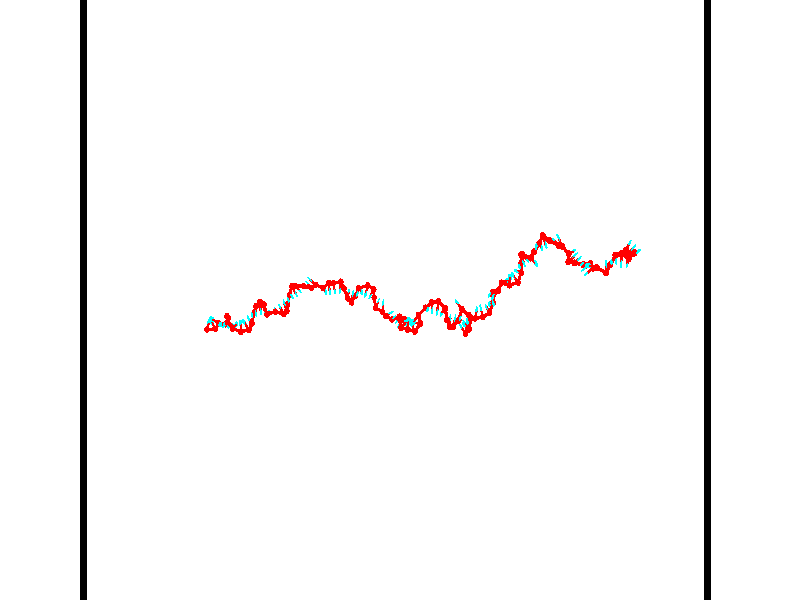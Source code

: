// switches for output
#declare DRAW_BASES = 1; // possible values are 0, 1; only relevant for DNA ribbons
#declare DRAW_BASES_TYPE = 3; // possible values are 1, 2, 3; only relevant for DNA ribbons
#declare DRAW_FOG = 0; // set to 1 to enable fog

#include "colors.inc"

#include "transforms.inc"
background { rgb <1, 1, 1>}

#default {
   normal{
       ripples 0.25
       frequency 0.20
       turbulence 0.2
       lambda 5
   }
	finish {
		phong 0.1
		phong_size 40.
	}
}

// original window dimensions: 1024x640


// camera settings

camera {
	sky <-0, 1, 0>
	up <-0, 1, 0>
	right 1.6 * <0.99995, 0, 0.00999983>
	location <54.4867, 55, 106.329>
	look_at <55, 55, 55.0001>
	direction <0.513302, 0, -51.3289>
	angle 67.0682
}


# declare cpy_camera_pos = <54.4867, 55, 106.329>;
# if (DRAW_FOG = 1)
fog {
	fog_type 2
	up vnormalize(cpy_camera_pos)
	color rgbt<1,1,1,0.3>
	distance 1e-5
	fog_alt 3e-3
	fog_offset 88
}
# end


// LIGHTS

# declare lum = 6;
global_settings {
	ambient_light rgb lum * <0.05, 0.05, 0.05>
	max_trace_level 15
}# declare cpy_direct_light_amount = 0.25;
light_source
{	1000 * <-0.98995, -1, 1.00995>,
	rgb lum * cpy_direct_light_amount
	parallel
}

light_source
{	1000 * <0.98995, 1, -1.00995>,
	rgb lum * cpy_direct_light_amount
	parallel
}

// strand 0

// nucleotide -1

// particle -1
sphere {
	<37.065456, 52.705204, 49.913776> 0.250000
	pigment { color rgbt <1,0,0,0> }
	no_shadow
}
cylinder {
	<37.153038, 53.060108, 49.751377>,  <37.205585, 53.273048, 49.653938>, 0.100000
	pigment { color rgbt <1,0,0,0> }
	no_shadow
}
cylinder {
	<37.153038, 53.060108, 49.751377>,  <37.065456, 52.705204, 49.913776>, 0.100000
	pigment { color rgbt <1,0,0,0> }
	no_shadow
}

// particle -1
sphere {
	<37.153038, 53.060108, 49.751377> 0.100000
	pigment { color rgbt <1,0,0,0> }
	no_shadow
}
sphere {
	0, 1
	scale<0.080000,0.200000,0.300000>
	matrix <0.569472, 0.221678, 0.791555,
		0.792314, -0.404517, -0.456731,
		0.218950, 0.887256, -0.406000,
		37.218723, 53.326286, 49.629578>
	pigment { color rgbt <0,1,1,0> }
	no_shadow
}
cylinder {
	<37.808620, 52.750603, 49.758835>,  <37.065456, 52.705204, 49.913776>, 0.130000
	pigment { color rgbt <1,0,0,0> }
	no_shadow
}

// nucleotide -1

// particle -1
sphere {
	<37.808620, 52.750603, 49.758835> 0.250000
	pigment { color rgbt <1,0,0,0> }
	no_shadow
}
cylinder {
	<37.611008, 53.083366, 49.859917>,  <37.492439, 53.283024, 49.920567>, 0.100000
	pigment { color rgbt <1,0,0,0> }
	no_shadow
}
cylinder {
	<37.611008, 53.083366, 49.859917>,  <37.808620, 52.750603, 49.758835>, 0.100000
	pigment { color rgbt <1,0,0,0> }
	no_shadow
}

// particle -1
sphere {
	<37.611008, 53.083366, 49.859917> 0.100000
	pigment { color rgbt <1,0,0,0> }
	no_shadow
}
sphere {
	0, 1
	scale<0.080000,0.200000,0.300000>
	matrix <0.505842, 0.038621, 0.861761,
		0.707144, 0.553571, -0.439893,
		-0.494036, 0.831906, 0.252708,
		37.462795, 53.332939, 49.935730>
	pigment { color rgbt <0,1,1,0> }
	no_shadow
}
cylinder {
	<38.231415, 53.208466, 50.137547>,  <37.808620, 52.750603, 49.758835>, 0.130000
	pigment { color rgbt <1,0,0,0> }
	no_shadow
}

// nucleotide -1

// particle -1
sphere {
	<38.231415, 53.208466, 50.137547> 0.250000
	pigment { color rgbt <1,0,0,0> }
	no_shadow
}
cylinder {
	<37.892353, 53.383980, 50.256851>,  <37.688915, 53.489288, 50.328434>, 0.100000
	pigment { color rgbt <1,0,0,0> }
	no_shadow
}
cylinder {
	<37.892353, 53.383980, 50.256851>,  <38.231415, 53.208466, 50.137547>, 0.100000
	pigment { color rgbt <1,0,0,0> }
	no_shadow
}

// particle -1
sphere {
	<37.892353, 53.383980, 50.256851> 0.100000
	pigment { color rgbt <1,0,0,0> }
	no_shadow
}
sphere {
	0, 1
	scale<0.080000,0.200000,0.300000>
	matrix <0.403590, 0.168367, 0.899315,
		0.344387, 0.882679, -0.319805,
		-0.847651, 0.438782, 0.298257,
		37.638058, 53.515614, 50.346329>
	pigment { color rgbt <0,1,1,0> }
	no_shadow
}
cylinder {
	<38.891495, 53.124790, 50.370293>,  <38.231415, 53.208466, 50.137547>, 0.130000
	pigment { color rgbt <1,0,0,0> }
	no_shadow
}

// nucleotide -1

// particle -1
sphere {
	<38.891495, 53.124790, 50.370293> 0.250000
	pigment { color rgbt <1,0,0,0> }
	no_shadow
}
cylinder {
	<38.748203, 53.137344, 50.743534>,  <38.662228, 53.144878, 50.967480>, 0.100000
	pigment { color rgbt <1,0,0,0> }
	no_shadow
}
cylinder {
	<38.748203, 53.137344, 50.743534>,  <38.891495, 53.124790, 50.370293>, 0.100000
	pigment { color rgbt <1,0,0,0> }
	no_shadow
}

// particle -1
sphere {
	<38.748203, 53.137344, 50.743534> 0.100000
	pigment { color rgbt <1,0,0,0> }
	no_shadow
}
sphere {
	0, 1
	scale<0.080000,0.200000,0.300000>
	matrix <0.926281, -0.113248, 0.359414,
		0.116953, 0.993071, 0.011497,
		-0.358225, 0.031385, 0.933107,
		38.640736, 53.146759, 51.023468>
	pigment { color rgbt <0,1,1,0> }
	no_shadow
}
cylinder {
	<39.279694, 53.639420, 50.802876>,  <38.891495, 53.124790, 50.370293>, 0.130000
	pigment { color rgbt <1,0,0,0> }
	no_shadow
}

// nucleotide -1

// particle -1
sphere {
	<39.279694, 53.639420, 50.802876> 0.250000
	pigment { color rgbt <1,0,0,0> }
	no_shadow
}
cylinder {
	<39.142735, 53.342270, 51.032974>,  <39.060558, 53.163982, 51.171032>, 0.100000
	pigment { color rgbt <1,0,0,0> }
	no_shadow
}
cylinder {
	<39.142735, 53.342270, 51.032974>,  <39.279694, 53.639420, 50.802876>, 0.100000
	pigment { color rgbt <1,0,0,0> }
	no_shadow
}

// particle -1
sphere {
	<39.142735, 53.342270, 51.032974> 0.100000
	pigment { color rgbt <1,0,0,0> }
	no_shadow
}
sphere {
	0, 1
	scale<0.080000,0.200000,0.300000>
	matrix <0.932005, -0.191080, 0.307986,
		-0.118875, 0.641586, 0.757783,
		-0.342397, -0.742870, 0.575247,
		39.040016, 53.119408, 51.205547>
	pigment { color rgbt <0,1,1,0> }
	no_shadow
}
cylinder {
	<39.360222, 53.773087, 51.486767>,  <39.279694, 53.639420, 50.802876>, 0.130000
	pigment { color rgbt <1,0,0,0> }
	no_shadow
}

// nucleotide -1

// particle -1
sphere {
	<39.360222, 53.773087, 51.486767> 0.250000
	pigment { color rgbt <1,0,0,0> }
	no_shadow
}
cylinder {
	<39.394714, 53.391426, 51.372112>,  <39.415409, 53.162430, 51.303322>, 0.100000
	pigment { color rgbt <1,0,0,0> }
	no_shadow
}
cylinder {
	<39.394714, 53.391426, 51.372112>,  <39.360222, 53.773087, 51.486767>, 0.100000
	pigment { color rgbt <1,0,0,0> }
	no_shadow
}

// particle -1
sphere {
	<39.394714, 53.391426, 51.372112> 0.100000
	pigment { color rgbt <1,0,0,0> }
	no_shadow
}
sphere {
	0, 1
	scale<0.080000,0.200000,0.300000>
	matrix <0.949714, -0.008196, 0.313010,
		-0.301008, -0.299211, 0.905465,
		0.086235, -0.954152, -0.286633,
		39.420586, 53.105179, 51.286121>
	pigment { color rgbt <0,1,1,0> }
	no_shadow
}
cylinder {
	<39.554840, 53.355087, 52.003128>,  <39.360222, 53.773087, 51.486767>, 0.130000
	pigment { color rgbt <1,0,0,0> }
	no_shadow
}

// nucleotide -1

// particle -1
sphere {
	<39.554840, 53.355087, 52.003128> 0.250000
	pigment { color rgbt <1,0,0,0> }
	no_shadow
}
cylinder {
	<39.762520, 53.177116, 51.711243>,  <39.887127, 53.070335, 51.536114>, 0.100000
	pigment { color rgbt <1,0,0,0> }
	no_shadow
}
cylinder {
	<39.762520, 53.177116, 51.711243>,  <39.554840, 53.355087, 52.003128>, 0.100000
	pigment { color rgbt <1,0,0,0> }
	no_shadow
}

// particle -1
sphere {
	<39.762520, 53.177116, 51.711243> 0.100000
	pigment { color rgbt <1,0,0,0> }
	no_shadow
}
sphere {
	0, 1
	scale<0.080000,0.200000,0.300000>
	matrix <0.854644, 0.266372, 0.445680,
		-0.003919, -0.855038, 0.518551,
		0.519200, -0.444923, -0.729709,
		39.918282, 53.043640, 51.492329>
	pigment { color rgbt <0,1,1,0> }
	no_shadow
}
cylinder {
	<40.090965, 52.884872, 52.316139>,  <39.554840, 53.355087, 52.003128>, 0.130000
	pigment { color rgbt <1,0,0,0> }
	no_shadow
}

// nucleotide -1

// particle -1
sphere {
	<40.090965, 52.884872, 52.316139> 0.250000
	pigment { color rgbt <1,0,0,0> }
	no_shadow
}
cylinder {
	<40.185692, 53.046654, 51.962795>,  <40.242527, 53.143723, 51.750790>, 0.100000
	pigment { color rgbt <1,0,0,0> }
	no_shadow
}
cylinder {
	<40.185692, 53.046654, 51.962795>,  <40.090965, 52.884872, 52.316139>, 0.100000
	pigment { color rgbt <1,0,0,0> }
	no_shadow
}

// particle -1
sphere {
	<40.185692, 53.046654, 51.962795> 0.100000
	pigment { color rgbt <1,0,0,0> }
	no_shadow
}
sphere {
	0, 1
	scale<0.080000,0.200000,0.300000>
	matrix <0.903310, 0.243088, 0.353467,
		0.357697, -0.881659, -0.307783,
		0.236819, 0.404458, -0.883363,
		40.256737, 53.167992, 51.697784>
	pigment { color rgbt <0,1,1,0> }
	no_shadow
}
cylinder {
	<40.786888, 52.629219, 52.156910>,  <40.090965, 52.884872, 52.316139>, 0.130000
	pigment { color rgbt <1,0,0,0> }
	no_shadow
}

// nucleotide -1

// particle -1
sphere {
	<40.786888, 52.629219, 52.156910> 0.250000
	pigment { color rgbt <1,0,0,0> }
	no_shadow
}
cylinder {
	<40.729572, 52.986755, 51.986961>,  <40.695183, 53.201279, 51.884991>, 0.100000
	pigment { color rgbt <1,0,0,0> }
	no_shadow
}
cylinder {
	<40.729572, 52.986755, 51.986961>,  <40.786888, 52.629219, 52.156910>, 0.100000
	pigment { color rgbt <1,0,0,0> }
	no_shadow
}

// particle -1
sphere {
	<40.729572, 52.986755, 51.986961> 0.100000
	pigment { color rgbt <1,0,0,0> }
	no_shadow
}
sphere {
	0, 1
	scale<0.080000,0.200000,0.300000>
	matrix <0.807927, 0.353594, 0.471408,
		0.571596, -0.275717, -0.772825,
		-0.143291, 0.893841, -0.424872,
		40.686584, 53.254910, 51.859501>
	pigment { color rgbt <0,1,1,0> }
	no_shadow
}
cylinder {
	<41.461918, 52.768631, 52.017548>,  <40.786888, 52.629219, 52.156910>, 0.130000
	pigment { color rgbt <1,0,0,0> }
	no_shadow
}

// nucleotide -1

// particle -1
sphere {
	<41.461918, 52.768631, 52.017548> 0.250000
	pigment { color rgbt <1,0,0,0> }
	no_shadow
}
cylinder {
	<41.234825, 53.095249, 52.059380>,  <41.098568, 53.291218, 52.084476>, 0.100000
	pigment { color rgbt <1,0,0,0> }
	no_shadow
}
cylinder {
	<41.234825, 53.095249, 52.059380>,  <41.461918, 52.768631, 52.017548>, 0.100000
	pigment { color rgbt <1,0,0,0> }
	no_shadow
}

// particle -1
sphere {
	<41.234825, 53.095249, 52.059380> 0.100000
	pigment { color rgbt <1,0,0,0> }
	no_shadow
}
sphere {
	0, 1
	scale<0.080000,0.200000,0.300000>
	matrix <0.741547, 0.452105, 0.495690,
		0.357472, 0.358969, -0.862180,
		-0.567733, 0.816543, 0.104577,
		41.064507, 53.340214, 52.090752>
	pigment { color rgbt <0,1,1,0> }
	no_shadow
}
cylinder {
	<41.648090, 53.226822, 51.594055>,  <41.461918, 52.768631, 52.017548>, 0.130000
	pigment { color rgbt <1,0,0,0> }
	no_shadow
}

// nucleotide -1

// particle -1
sphere {
	<41.648090, 53.226822, 51.594055> 0.250000
	pigment { color rgbt <1,0,0,0> }
	no_shadow
}
cylinder {
	<41.533051, 53.460716, 51.897469>,  <41.464027, 53.601055, 52.079517>, 0.100000
	pigment { color rgbt <1,0,0,0> }
	no_shadow
}
cylinder {
	<41.533051, 53.460716, 51.897469>,  <41.648090, 53.226822, 51.594055>, 0.100000
	pigment { color rgbt <1,0,0,0> }
	no_shadow
}

// particle -1
sphere {
	<41.533051, 53.460716, 51.897469> 0.100000
	pigment { color rgbt <1,0,0,0> }
	no_shadow
}
sphere {
	0, 1
	scale<0.080000,0.200000,0.300000>
	matrix <0.930104, 0.359438, 0.075565,
		-0.228459, 0.727246, -0.647240,
		-0.287597, 0.584738, 0.758531,
		41.446770, 53.636139, 52.125027>
	pigment { color rgbt <0,1,1,0> }
	no_shadow
}
cylinder {
	<41.763069, 53.986099, 51.388111>,  <41.648090, 53.226822, 51.594055>, 0.130000
	pigment { color rgbt <1,0,0,0> }
	no_shadow
}

// nucleotide -1

// particle -1
sphere {
	<41.763069, 53.986099, 51.388111> 0.250000
	pigment { color rgbt <1,0,0,0> }
	no_shadow
}
cylinder {
	<41.767113, 53.925819, 51.783524>,  <41.769539, 53.889652, 52.020771>, 0.100000
	pigment { color rgbt <1,0,0,0> }
	no_shadow
}
cylinder {
	<41.767113, 53.925819, 51.783524>,  <41.763069, 53.986099, 51.388111>, 0.100000
	pigment { color rgbt <1,0,0,0> }
	no_shadow
}

// particle -1
sphere {
	<41.767113, 53.925819, 51.783524> 0.100000
	pigment { color rgbt <1,0,0,0> }
	no_shadow
}
sphere {
	0, 1
	scale<0.080000,0.200000,0.300000>
	matrix <0.949031, 0.312884, 0.037996,
		-0.315020, 0.937760, 0.146182,
		0.010107, -0.150701, 0.988528,
		41.770145, 53.880608, 52.080082>
	pigment { color rgbt <0,1,1,0> }
	no_shadow
}
cylinder {
	<42.043289, 54.529564, 51.763435>,  <41.763069, 53.986099, 51.388111>, 0.130000
	pigment { color rgbt <1,0,0,0> }
	no_shadow
}

// nucleotide -1

// particle -1
sphere {
	<42.043289, 54.529564, 51.763435> 0.250000
	pigment { color rgbt <1,0,0,0> }
	no_shadow
}
cylinder {
	<42.101871, 54.238743, 52.031750>,  <42.137020, 54.064251, 52.192738>, 0.100000
	pigment { color rgbt <1,0,0,0> }
	no_shadow
}
cylinder {
	<42.101871, 54.238743, 52.031750>,  <42.043289, 54.529564, 51.763435>, 0.100000
	pigment { color rgbt <1,0,0,0> }
	no_shadow
}

// particle -1
sphere {
	<42.101871, 54.238743, 52.031750> 0.100000
	pigment { color rgbt <1,0,0,0> }
	no_shadow
}
sphere {
	0, 1
	scale<0.080000,0.200000,0.300000>
	matrix <0.947847, 0.297190, 0.115175,
		-0.283088, 0.618930, 0.732657,
		0.146453, -0.727051, 0.670782,
		42.145809, 54.020626, 52.232983>
	pigment { color rgbt <0,1,1,0> }
	no_shadow
}
cylinder {
	<42.502121, 54.848892, 52.210892>,  <42.043289, 54.529564, 51.763435>, 0.130000
	pigment { color rgbt <1,0,0,0> }
	no_shadow
}

// nucleotide -1

// particle -1
sphere {
	<42.502121, 54.848892, 52.210892> 0.250000
	pigment { color rgbt <1,0,0,0> }
	no_shadow
}
cylinder {
	<42.539722, 54.450855, 52.223263>,  <42.562283, 54.212032, 52.230686>, 0.100000
	pigment { color rgbt <1,0,0,0> }
	no_shadow
}
cylinder {
	<42.539722, 54.450855, 52.223263>,  <42.502121, 54.848892, 52.210892>, 0.100000
	pigment { color rgbt <1,0,0,0> }
	no_shadow
}

// particle -1
sphere {
	<42.539722, 54.450855, 52.223263> 0.100000
	pigment { color rgbt <1,0,0,0> }
	no_shadow
}
sphere {
	0, 1
	scale<0.080000,0.200000,0.300000>
	matrix <0.994446, 0.092373, -0.050445,
		0.047340, 0.035496, 0.998248,
		0.094002, -0.995092, 0.030925,
		42.567924, 54.152328, 52.232540>
	pigment { color rgbt <0,1,1,0> }
	no_shadow
}
cylinder {
	<42.968407, 54.645741, 52.741924>,  <42.502121, 54.848892, 52.210892>, 0.130000
	pigment { color rgbt <1,0,0,0> }
	no_shadow
}

// nucleotide -1

// particle -1
sphere {
	<42.968407, 54.645741, 52.741924> 0.250000
	pigment { color rgbt <1,0,0,0> }
	no_shadow
}
cylinder {
	<42.966034, 54.322361, 52.506508>,  <42.964611, 54.128334, 52.365257>, 0.100000
	pigment { color rgbt <1,0,0,0> }
	no_shadow
}
cylinder {
	<42.966034, 54.322361, 52.506508>,  <42.968407, 54.645741, 52.741924>, 0.100000
	pigment { color rgbt <1,0,0,0> }
	no_shadow
}

// particle -1
sphere {
	<42.966034, 54.322361, 52.506508> 0.100000
	pigment { color rgbt <1,0,0,0> }
	no_shadow
}
sphere {
	0, 1
	scale<0.080000,0.200000,0.300000>
	matrix <0.989140, -0.091176, 0.115275,
		-0.146855, -0.581464, 0.800208,
		-0.005932, -0.808447, -0.588539,
		42.964256, 54.079826, 52.329945>
	pigment { color rgbt <0,1,1,0> }
	no_shadow
}
cylinder {
	<43.313625, 53.947594, 53.111073>,  <42.968407, 54.645741, 52.741924>, 0.130000
	pigment { color rgbt <1,0,0,0> }
	no_shadow
}

// nucleotide -1

// particle -1
sphere {
	<43.313625, 53.947594, 53.111073> 0.250000
	pigment { color rgbt <1,0,0,0> }
	no_shadow
}
cylinder {
	<43.335445, 54.031540, 52.720589>,  <43.348537, 54.081909, 52.486298>, 0.100000
	pigment { color rgbt <1,0,0,0> }
	no_shadow
}
cylinder {
	<43.335445, 54.031540, 52.720589>,  <43.313625, 53.947594, 53.111073>, 0.100000
	pigment { color rgbt <1,0,0,0> }
	no_shadow
}

// particle -1
sphere {
	<43.335445, 54.031540, 52.720589> 0.100000
	pigment { color rgbt <1,0,0,0> }
	no_shadow
}
sphere {
	0, 1
	scale<0.080000,0.200000,0.300000>
	matrix <0.993866, 0.082776, 0.073336,
		0.096197, -0.974219, -0.204066,
		0.054554, 0.209869, -0.976206,
		43.351810, 54.094501, 52.427727>
	pigment { color rgbt <0,1,1,0> }
	no_shadow
}
cylinder {
	<44.015514, 54.132542, 52.967476>,  <43.313625, 53.947594, 53.111073>, 0.130000
	pigment { color rgbt <1,0,0,0> }
	no_shadow
}

// nucleotide -1

// particle -1
sphere {
	<44.015514, 54.132542, 52.967476> 0.250000
	pigment { color rgbt <1,0,0,0> }
	no_shadow
}
cylinder {
	<43.926014, 54.235729, 52.591522>,  <43.872314, 54.297642, 52.365948>, 0.100000
	pigment { color rgbt <1,0,0,0> }
	no_shadow
}
cylinder {
	<43.926014, 54.235729, 52.591522>,  <44.015514, 54.132542, 52.967476>, 0.100000
	pigment { color rgbt <1,0,0,0> }
	no_shadow
}

// particle -1
sphere {
	<43.926014, 54.235729, 52.591522> 0.100000
	pigment { color rgbt <1,0,0,0> }
	no_shadow
}
sphere {
	0, 1
	scale<0.080000,0.200000,0.300000>
	matrix <0.937788, 0.319672, -0.135508,
		0.265499, -0.911735, -0.313448,
		-0.223748, 0.257971, -0.939887,
		43.858891, 54.313122, 52.309555>
	pigment { color rgbt <0,1,1,0> }
	no_shadow
}
cylinder {
	<44.682350, 53.958740, 52.568607>,  <44.015514, 54.132542, 52.967476>, 0.130000
	pigment { color rgbt <1,0,0,0> }
	no_shadow
}

// nucleotide -1

// particle -1
sphere {
	<44.682350, 53.958740, 52.568607> 0.250000
	pigment { color rgbt <1,0,0,0> }
	no_shadow
}
cylinder {
	<44.466679, 54.257248, 52.412472>,  <44.337276, 54.436352, 52.318790>, 0.100000
	pigment { color rgbt <1,0,0,0> }
	no_shadow
}
cylinder {
	<44.466679, 54.257248, 52.412472>,  <44.682350, 53.958740, 52.568607>, 0.100000
	pigment { color rgbt <1,0,0,0> }
	no_shadow
}

// particle -1
sphere {
	<44.466679, 54.257248, 52.412472> 0.100000
	pigment { color rgbt <1,0,0,0> }
	no_shadow
}
sphere {
	0, 1
	scale<0.080000,0.200000,0.300000>
	matrix <0.841137, 0.500335, -0.205313,
		0.042083, -0.439032, -0.897485,
		-0.539182, 0.746268, -0.390342,
		44.304924, 54.481129, 52.295368>
	pigment { color rgbt <0,1,1,0> }
	no_shadow
}
cylinder {
	<44.829315, 54.176136, 51.828945>,  <44.682350, 53.958740, 52.568607>, 0.130000
	pigment { color rgbt <1,0,0,0> }
	no_shadow
}

// nucleotide -1

// particle -1
sphere {
	<44.829315, 54.176136, 51.828945> 0.250000
	pigment { color rgbt <1,0,0,0> }
	no_shadow
}
cylinder {
	<44.719250, 54.528538, 51.982891>,  <44.653210, 54.739979, 52.075260>, 0.100000
	pigment { color rgbt <1,0,0,0> }
	no_shadow
}
cylinder {
	<44.719250, 54.528538, 51.982891>,  <44.829315, 54.176136, 51.828945>, 0.100000
	pigment { color rgbt <1,0,0,0> }
	no_shadow
}

// particle -1
sphere {
	<44.719250, 54.528538, 51.982891> 0.100000
	pigment { color rgbt <1,0,0,0> }
	no_shadow
}
sphere {
	0, 1
	scale<0.080000,0.200000,0.300000>
	matrix <0.825277, 0.421796, -0.375507,
		-0.493157, 0.214294, -0.843134,
		-0.275162, 0.881003, 0.384864,
		44.636700, 54.792839, 52.098351>
	pigment { color rgbt <0,1,1,0> }
	no_shadow
}
cylinder {
	<44.811039, 54.661148, 51.331013>,  <44.829315, 54.176136, 51.828945>, 0.130000
	pigment { color rgbt <1,0,0,0> }
	no_shadow
}

// nucleotide -1

// particle -1
sphere {
	<44.811039, 54.661148, 51.331013> 0.250000
	pigment { color rgbt <1,0,0,0> }
	no_shadow
}
cylinder {
	<44.899750, 54.847557, 51.673622>,  <44.952976, 54.959404, 51.879189>, 0.100000
	pigment { color rgbt <1,0,0,0> }
	no_shadow
}
cylinder {
	<44.899750, 54.847557, 51.673622>,  <44.811039, 54.661148, 51.331013>, 0.100000
	pigment { color rgbt <1,0,0,0> }
	no_shadow
}

// particle -1
sphere {
	<44.899750, 54.847557, 51.673622> 0.100000
	pigment { color rgbt <1,0,0,0> }
	no_shadow
}
sphere {
	0, 1
	scale<0.080000,0.200000,0.300000>
	matrix <0.732039, 0.500699, -0.461973,
		-0.644152, 0.729465, -0.230105,
		0.221781, 0.466027, 0.856523,
		44.966286, 54.987366, 51.930580>
	pigment { color rgbt <0,1,1,0> }
	no_shadow
}
cylinder {
	<44.967369, 55.388027, 51.190258>,  <44.811039, 54.661148, 51.331013>, 0.130000
	pigment { color rgbt <1,0,0,0> }
	no_shadow
}

// nucleotide -1

// particle -1
sphere {
	<44.967369, 55.388027, 51.190258> 0.250000
	pigment { color rgbt <1,0,0,0> }
	no_shadow
}
cylinder {
	<45.154053, 55.318016, 51.537025>,  <45.266064, 55.276009, 51.745087>, 0.100000
	pigment { color rgbt <1,0,0,0> }
	no_shadow
}
cylinder {
	<45.154053, 55.318016, 51.537025>,  <44.967369, 55.388027, 51.190258>, 0.100000
	pigment { color rgbt <1,0,0,0> }
	no_shadow
}

// particle -1
sphere {
	<45.154053, 55.318016, 51.537025> 0.100000
	pigment { color rgbt <1,0,0,0> }
	no_shadow
}
sphere {
	0, 1
	scale<0.080000,0.200000,0.300000>
	matrix <0.786967, 0.529473, -0.316768,
		-0.403567, 0.830075, 0.384849,
		0.466708, -0.175027, 0.866920,
		45.294064, 55.265507, 51.797100>
	pigment { color rgbt <0,1,1,0> }
	no_shadow
}
cylinder {
	<45.251091, 56.022156, 51.673290>,  <44.967369, 55.388027, 51.190258>, 0.130000
	pigment { color rgbt <1,0,0,0> }
	no_shadow
}

// nucleotide -1

// particle -1
sphere {
	<45.251091, 56.022156, 51.673290> 0.250000
	pigment { color rgbt <1,0,0,0> }
	no_shadow
}
cylinder {
	<45.475788, 55.691235, 51.674805>,  <45.610607, 55.492683, 51.675713>, 0.100000
	pigment { color rgbt <1,0,0,0> }
	no_shadow
}
cylinder {
	<45.475788, 55.691235, 51.674805>,  <45.251091, 56.022156, 51.673290>, 0.100000
	pigment { color rgbt <1,0,0,0> }
	no_shadow
}

// particle -1
sphere {
	<45.475788, 55.691235, 51.674805> 0.100000
	pigment { color rgbt <1,0,0,0> }
	no_shadow
}
sphere {
	0, 1
	scale<0.080000,0.200000,0.300000>
	matrix <0.780627, 0.528527, -0.333588,
		0.273977, 0.190347, 0.942711,
		0.561746, -0.827301, 0.003786,
		45.644310, 55.443043, 51.675941>
	pigment { color rgbt <0,1,1,0> }
	no_shadow
}
cylinder {
	<45.662308, 56.031555, 52.314953>,  <45.251091, 56.022156, 51.673290>, 0.130000
	pigment { color rgbt <1,0,0,0> }
	no_shadow
}

// nucleotide -1

// particle -1
sphere {
	<45.662308, 56.031555, 52.314953> 0.250000
	pigment { color rgbt <1,0,0,0> }
	no_shadow
}
cylinder {
	<45.829750, 55.847439, 52.001801>,  <45.930214, 55.736969, 51.813908>, 0.100000
	pigment { color rgbt <1,0,0,0> }
	no_shadow
}
cylinder {
	<45.829750, 55.847439, 52.001801>,  <45.662308, 56.031555, 52.314953>, 0.100000
	pigment { color rgbt <1,0,0,0> }
	no_shadow
}

// particle -1
sphere {
	<45.829750, 55.847439, 52.001801> 0.100000
	pigment { color rgbt <1,0,0,0> }
	no_shadow
}
sphere {
	0, 1
	scale<0.080000,0.200000,0.300000>
	matrix <0.783615, 0.618791, 0.055179,
		0.459042, -0.636576, 0.619719,
		0.418602, -0.460291, -0.782882,
		45.955330, 55.709351, 51.766937>
	pigment { color rgbt <0,1,1,0> }
	no_shadow
}
cylinder {
	<46.441441, 56.029396, 52.500046>,  <45.662308, 56.031555, 52.314953>, 0.130000
	pigment { color rgbt <1,0,0,0> }
	no_shadow
}

// nucleotide -1

// particle -1
sphere {
	<46.441441, 56.029396, 52.500046> 0.250000
	pigment { color rgbt <1,0,0,0> }
	no_shadow
}
cylinder {
	<46.425117, 55.992619, 52.102074>,  <46.415321, 55.970554, 51.863293>, 0.100000
	pigment { color rgbt <1,0,0,0> }
	no_shadow
}
cylinder {
	<46.425117, 55.992619, 52.102074>,  <46.441441, 56.029396, 52.500046>, 0.100000
	pigment { color rgbt <1,0,0,0> }
	no_shadow
}

// particle -1
sphere {
	<46.425117, 55.992619, 52.102074> 0.100000
	pigment { color rgbt <1,0,0,0> }
	no_shadow
}
sphere {
	0, 1
	scale<0.080000,0.200000,0.300000>
	matrix <0.577763, 0.810230, -0.098572,
		0.815184, -0.578855, 0.020054,
		-0.040811, -0.091941, -0.994928,
		46.412872, 55.965034, 51.803596>
	pigment { color rgbt <0,1,1,0> }
	no_shadow
}
cylinder {
	<47.084122, 55.899525, 52.034851>,  <46.441441, 56.029396, 52.500046>, 0.130000
	pigment { color rgbt <1,0,0,0> }
	no_shadow
}

// nucleotide -1

// particle -1
sphere {
	<47.084122, 55.899525, 52.034851> 0.250000
	pigment { color rgbt <1,0,0,0> }
	no_shadow
}
cylinder {
	<46.841278, 56.110767, 51.797356>,  <46.695572, 56.237511, 51.654858>, 0.100000
	pigment { color rgbt <1,0,0,0> }
	no_shadow
}
cylinder {
	<46.841278, 56.110767, 51.797356>,  <47.084122, 55.899525, 52.034851>, 0.100000
	pigment { color rgbt <1,0,0,0> }
	no_shadow
}

// particle -1
sphere {
	<46.841278, 56.110767, 51.797356> 0.100000
	pigment { color rgbt <1,0,0,0> }
	no_shadow
}
sphere {
	0, 1
	scale<0.080000,0.200000,0.300000>
	matrix <0.702293, 0.706175, -0.090004,
		0.371750, -0.471619, -0.799611,
		-0.607113, 0.528103, -0.593735,
		46.659145, 56.269199, 51.619236>
	pigment { color rgbt <0,1,1,0> }
	no_shadow
}
cylinder {
	<47.365997, 56.148190, 51.391701>,  <47.084122, 55.899525, 52.034851>, 0.130000
	pigment { color rgbt <1,0,0,0> }
	no_shadow
}

// nucleotide -1

// particle -1
sphere {
	<47.365997, 56.148190, 51.391701> 0.250000
	pigment { color rgbt <1,0,0,0> }
	no_shadow
}
cylinder {
	<47.074535, 56.390594, 51.519333>,  <46.899658, 56.536037, 51.595913>, 0.100000
	pigment { color rgbt <1,0,0,0> }
	no_shadow
}
cylinder {
	<47.074535, 56.390594, 51.519333>,  <47.365997, 56.148190, 51.391701>, 0.100000
	pigment { color rgbt <1,0,0,0> }
	no_shadow
}

// particle -1
sphere {
	<47.074535, 56.390594, 51.519333> 0.100000
	pigment { color rgbt <1,0,0,0> }
	no_shadow
}
sphere {
	0, 1
	scale<0.080000,0.200000,0.300000>
	matrix <0.633474, 0.773442, -0.022336,
		-0.260327, 0.185855, -0.947464,
		-0.728657, 0.606009, 0.319082,
		46.855938, 56.572395, 51.615059>
	pigment { color rgbt <0,1,1,0> }
	no_shadow
}
cylinder {
	<48.041519, 55.918709, 51.322319>,  <47.365997, 56.148190, 51.391701>, 0.130000
	pigment { color rgbt <1,0,0,0> }
	no_shadow
}

// nucleotide -1

// particle -1
sphere {
	<48.041519, 55.918709, 51.322319> 0.250000
	pigment { color rgbt <1,0,0,0> }
	no_shadow
}
cylinder {
	<48.210220, 55.732460, 51.633530>,  <48.311440, 55.620712, 51.820255>, 0.100000
	pigment { color rgbt <1,0,0,0> }
	no_shadow
}
cylinder {
	<48.210220, 55.732460, 51.633530>,  <48.041519, 55.918709, 51.322319>, 0.100000
	pigment { color rgbt <1,0,0,0> }
	no_shadow
}

// particle -1
sphere {
	<48.210220, 55.732460, 51.633530> 0.100000
	pigment { color rgbt <1,0,0,0> }
	no_shadow
}
sphere {
	0, 1
	scale<0.080000,0.200000,0.300000>
	matrix <0.880719, 0.006387, -0.473596,
		0.215548, 0.884960, 0.412777,
		0.421750, -0.465623, 0.778024,
		48.336746, 55.592773, 51.866936>
	pigment { color rgbt <0,1,1,0> }
	no_shadow
}
cylinder {
	<48.585285, 56.291264, 51.532787>,  <48.041519, 55.918709, 51.322319>, 0.130000
	pigment { color rgbt <1,0,0,0> }
	no_shadow
}

// nucleotide -1

// particle -1
sphere {
	<48.585285, 56.291264, 51.532787> 0.250000
	pigment { color rgbt <1,0,0,0> }
	no_shadow
}
cylinder {
	<48.636036, 55.903294, 51.615883>,  <48.666485, 55.670513, 51.665741>, 0.100000
	pigment { color rgbt <1,0,0,0> }
	no_shadow
}
cylinder {
	<48.636036, 55.903294, 51.615883>,  <48.585285, 56.291264, 51.532787>, 0.100000
	pigment { color rgbt <1,0,0,0> }
	no_shadow
}

// particle -1
sphere {
	<48.636036, 55.903294, 51.615883> 0.100000
	pigment { color rgbt <1,0,0,0> }
	no_shadow
}
sphere {
	0, 1
	scale<0.080000,0.200000,0.300000>
	matrix <0.951459, 0.059798, -0.301909,
		0.280406, 0.235960, 0.930428,
		0.126877, -0.969921, 0.207739,
		48.674099, 55.612316, 51.678204>
	pigment { color rgbt <0,1,1,0> }
	no_shadow
}
cylinder {
	<49.045925, 56.257282, 52.053391>,  <48.585285, 56.291264, 51.532787>, 0.130000
	pigment { color rgbt <1,0,0,0> }
	no_shadow
}

// nucleotide -1

// particle -1
sphere {
	<49.045925, 56.257282, 52.053391> 0.250000
	pigment { color rgbt <1,0,0,0> }
	no_shadow
}
cylinder {
	<49.089306, 55.934574, 51.821060>,  <49.115334, 55.740948, 51.681664>, 0.100000
	pigment { color rgbt <1,0,0,0> }
	no_shadow
}
cylinder {
	<49.089306, 55.934574, 51.821060>,  <49.045925, 56.257282, 52.053391>, 0.100000
	pigment { color rgbt <1,0,0,0> }
	no_shadow
}

// particle -1
sphere {
	<49.089306, 55.934574, 51.821060> 0.100000
	pigment { color rgbt <1,0,0,0> }
	no_shadow
}
sphere {
	0, 1
	scale<0.080000,0.200000,0.300000>
	matrix <0.985733, 0.162927, -0.042258,
		0.128725, -0.567957, 0.812930,
		0.108447, -0.806771, -0.580827,
		49.121841, 55.692543, 51.646812>
	pigment { color rgbt <0,1,1,0> }
	no_shadow
}
cylinder {
	<49.704071, 56.369057, 51.962017>,  <49.045925, 56.257282, 52.053391>, 0.130000
	pigment { color rgbt <1,0,0,0> }
	no_shadow
}

// nucleotide -1

// particle -1
sphere {
	<49.704071, 56.369057, 51.962017> 0.250000
	pigment { color rgbt <1,0,0,0> }
	no_shadow
}
cylinder {
	<49.647606, 56.018463, 51.777908>,  <49.613728, 55.808105, 51.667442>, 0.100000
	pigment { color rgbt <1,0,0,0> }
	no_shadow
}
cylinder {
	<49.647606, 56.018463, 51.777908>,  <49.704071, 56.369057, 51.962017>, 0.100000
	pigment { color rgbt <1,0,0,0> }
	no_shadow
}

// particle -1
sphere {
	<49.647606, 56.018463, 51.777908> 0.100000
	pigment { color rgbt <1,0,0,0> }
	no_shadow
}
sphere {
	0, 1
	scale<0.080000,0.200000,0.300000>
	matrix <0.981808, -0.064304, -0.178656,
		0.126993, -0.477113, 0.869618,
		-0.141159, -0.876486, -0.460267,
		49.605259, 55.755516, 51.639828>
	pigment { color rgbt <0,1,1,0> }
	no_shadow
}
cylinder {
	<50.026157, 55.856934, 52.314899>,  <49.704071, 56.369057, 51.962017>, 0.130000
	pigment { color rgbt <1,0,0,0> }
	no_shadow
}

// nucleotide -1

// particle -1
sphere {
	<50.026157, 55.856934, 52.314899> 0.250000
	pigment { color rgbt <1,0,0,0> }
	no_shadow
}
cylinder {
	<50.020073, 55.774048, 51.923630>,  <50.016422, 55.724316, 51.688866>, 0.100000
	pigment { color rgbt <1,0,0,0> }
	no_shadow
}
cylinder {
	<50.020073, 55.774048, 51.923630>,  <50.026157, 55.856934, 52.314899>, 0.100000
	pigment { color rgbt <1,0,0,0> }
	no_shadow
}

// particle -1
sphere {
	<50.020073, 55.774048, 51.923630> 0.100000
	pigment { color rgbt <1,0,0,0> }
	no_shadow
}
sphere {
	0, 1
	scale<0.080000,0.200000,0.300000>
	matrix <0.999098, 0.035651, -0.023091,
		0.039657, -0.977645, 0.206488,
		-0.015213, -0.207218, -0.978177,
		50.015511, 55.711884, 51.630177>
	pigment { color rgbt <0,1,1,0> }
	no_shadow
}
cylinder {
	<50.351894, 55.118896, 52.250721>,  <50.026157, 55.856934, 52.314899>, 0.130000
	pigment { color rgbt <1,0,0,0> }
	no_shadow
}

// nucleotide -1

// particle -1
sphere {
	<50.351894, 55.118896, 52.250721> 0.250000
	pigment { color rgbt <1,0,0,0> }
	no_shadow
}
cylinder {
	<50.376652, 55.396538, 51.963837>,  <50.391506, 55.563122, 51.791706>, 0.100000
	pigment { color rgbt <1,0,0,0> }
	no_shadow
}
cylinder {
	<50.376652, 55.396538, 51.963837>,  <50.351894, 55.118896, 52.250721>, 0.100000
	pigment { color rgbt <1,0,0,0> }
	no_shadow
}

// particle -1
sphere {
	<50.376652, 55.396538, 51.963837> 0.100000
	pigment { color rgbt <1,0,0,0> }
	no_shadow
}
sphere {
	0, 1
	scale<0.080000,0.200000,0.300000>
	matrix <0.997365, -0.070250, 0.018084,
		-0.037832, -0.716441, -0.696621,
		0.061894, 0.694102, -0.717211,
		50.395222, 55.604767, 51.748672>
	pigment { color rgbt <0,1,1,0> }
	no_shadow
}
cylinder {
	<50.637630, 54.818531, 51.522186>,  <50.351894, 55.118896, 52.250721>, 0.130000
	pigment { color rgbt <1,0,0,0> }
	no_shadow
}

// nucleotide -1

// particle -1
sphere {
	<50.637630, 54.818531, 51.522186> 0.250000
	pigment { color rgbt <1,0,0,0> }
	no_shadow
}
cylinder {
	<50.711555, 55.185593, 51.662899>,  <50.755909, 55.405830, 51.747326>, 0.100000
	pigment { color rgbt <1,0,0,0> }
	no_shadow
}
cylinder {
	<50.711555, 55.185593, 51.662899>,  <50.637630, 54.818531, 51.522186>, 0.100000
	pigment { color rgbt <1,0,0,0> }
	no_shadow
}

// particle -1
sphere {
	<50.711555, 55.185593, 51.662899> 0.100000
	pigment { color rgbt <1,0,0,0> }
	no_shadow
}
sphere {
	0, 1
	scale<0.080000,0.200000,0.300000>
	matrix <0.965936, -0.235583, 0.107086,
		0.181143, 0.320012, -0.929935,
		0.184808, 0.917656, 0.351785,
		50.766998, 55.460888, 51.768436>
	pigment { color rgbt <0,1,1,0> }
	no_shadow
}
cylinder {
	<50.924480, 55.284569, 51.080524>,  <50.637630, 54.818531, 51.522186>, 0.130000
	pigment { color rgbt <1,0,0,0> }
	no_shadow
}

// nucleotide -1

// particle -1
sphere {
	<50.924480, 55.284569, 51.080524> 0.250000
	pigment { color rgbt <1,0,0,0> }
	no_shadow
}
cylinder {
	<51.067711, 55.378109, 51.442097>,  <51.153648, 55.434235, 51.659039>, 0.100000
	pigment { color rgbt <1,0,0,0> }
	no_shadow
}
cylinder {
	<51.067711, 55.378109, 51.442097>,  <50.924480, 55.284569, 51.080524>, 0.100000
	pigment { color rgbt <1,0,0,0> }
	no_shadow
}

// particle -1
sphere {
	<51.067711, 55.378109, 51.442097> 0.100000
	pigment { color rgbt <1,0,0,0> }
	no_shadow
}
sphere {
	0, 1
	scale<0.080000,0.200000,0.300000>
	matrix <0.929044, -0.185701, -0.319987,
		0.093032, 0.954373, -0.283754,
		0.358080, 0.233851, 0.903932,
		51.175137, 55.448265, 51.713276>
	pigment { color rgbt <0,1,1,0> }
	no_shadow
}
cylinder {
	<51.239506, 55.907730, 50.874584>,  <50.924480, 55.284569, 51.080524>, 0.130000
	pigment { color rgbt <1,0,0,0> }
	no_shadow
}

// nucleotide -1

// particle -1
sphere {
	<51.239506, 55.907730, 50.874584> 0.250000
	pigment { color rgbt <1,0,0,0> }
	no_shadow
}
cylinder {
	<51.411045, 55.724422, 51.185989>,  <51.513969, 55.614437, 51.372833>, 0.100000
	pigment { color rgbt <1,0,0,0> }
	no_shadow
}
cylinder {
	<51.411045, 55.724422, 51.185989>,  <51.239506, 55.907730, 50.874584>, 0.100000
	pigment { color rgbt <1,0,0,0> }
	no_shadow
}

// particle -1
sphere {
	<51.411045, 55.724422, 51.185989> 0.100000
	pigment { color rgbt <1,0,0,0> }
	no_shadow
}
sphere {
	0, 1
	scale<0.080000,0.200000,0.300000>
	matrix <0.834440, -0.129230, -0.535732,
		0.346116, 0.879369, 0.326978,
		0.428851, -0.458269, 0.778509,
		51.539700, 55.586941, 51.419540>
	pigment { color rgbt <0,1,1,0> }
	no_shadow
}
cylinder {
	<52.086464, 56.117985, 50.998409>,  <51.239506, 55.907730, 50.874584>, 0.130000
	pigment { color rgbt <1,0,0,0> }
	no_shadow
}

// nucleotide -1

// particle -1
sphere {
	<52.086464, 56.117985, 50.998409> 0.250000
	pigment { color rgbt <1,0,0,0> }
	no_shadow
}
cylinder {
	<51.977993, 55.742317, 51.082726>,  <51.912910, 55.516918, 51.133316>, 0.100000
	pigment { color rgbt <1,0,0,0> }
	no_shadow
}
cylinder {
	<51.977993, 55.742317, 51.082726>,  <52.086464, 56.117985, 50.998409>, 0.100000
	pigment { color rgbt <1,0,0,0> }
	no_shadow
}

// particle -1
sphere {
	<51.977993, 55.742317, 51.082726> 0.100000
	pigment { color rgbt <1,0,0,0> }
	no_shadow
}
sphere {
	0, 1
	scale<0.080000,0.200000,0.300000>
	matrix <0.772103, -0.343008, -0.534979,
		0.574736, 0.017679, 0.818148,
		-0.271174, -0.939166, 0.210789,
		51.896641, 55.460567, 51.145962>
	pigment { color rgbt <0,1,1,0> }
	no_shadow
}
cylinder {
	<52.649971, 55.811897, 51.404415>,  <52.086464, 56.117985, 50.998409>, 0.130000
	pigment { color rgbt <1,0,0,0> }
	no_shadow
}

// nucleotide -1

// particle -1
sphere {
	<52.649971, 55.811897, 51.404415> 0.250000
	pigment { color rgbt <1,0,0,0> }
	no_shadow
}
cylinder {
	<52.455627, 55.518829, 51.213779>,  <52.339024, 55.342987, 51.099400>, 0.100000
	pigment { color rgbt <1,0,0,0> }
	no_shadow
}
cylinder {
	<52.455627, 55.518829, 51.213779>,  <52.649971, 55.811897, 51.404415>, 0.100000
	pigment { color rgbt <1,0,0,0> }
	no_shadow
}

// particle -1
sphere {
	<52.455627, 55.518829, 51.213779> 0.100000
	pigment { color rgbt <1,0,0,0> }
	no_shadow
}
sphere {
	0, 1
	scale<0.080000,0.200000,0.300000>
	matrix <0.873036, -0.380677, -0.304784,
		0.041880, -0.564160, 0.824602,
		-0.485855, -0.732672, -0.476589,
		52.309872, 55.299026, 51.070801>
	pigment { color rgbt <0,1,1,0> }
	no_shadow
}
cylinder {
	<52.695309, 55.191620, 51.705078>,  <52.649971, 55.811897, 51.404415>, 0.130000
	pigment { color rgbt <1,0,0,0> }
	no_shadow
}

// nucleotide -1

// particle -1
sphere {
	<52.695309, 55.191620, 51.705078> 0.250000
	pigment { color rgbt <1,0,0,0> }
	no_shadow
}
cylinder {
	<52.692162, 55.128159, 51.310158>,  <52.690273, 55.090080, 51.073204>, 0.100000
	pigment { color rgbt <1,0,0,0> }
	no_shadow
}
cylinder {
	<52.692162, 55.128159, 51.310158>,  <52.695309, 55.191620, 51.705078>, 0.100000
	pigment { color rgbt <1,0,0,0> }
	no_shadow
}

// particle -1
sphere {
	<52.692162, 55.128159, 51.310158> 0.100000
	pigment { color rgbt <1,0,0,0> }
	no_shadow
}
sphere {
	0, 1
	scale<0.080000,0.200000,0.300000>
	matrix <0.928244, -0.368348, 0.051794,
		-0.371888, -0.916051, 0.150168,
		-0.007868, -0.158654, -0.987303,
		52.689800, 55.080563, 51.013966>
	pigment { color rgbt <0,1,1,0> }
	no_shadow
}
cylinder {
	<52.827930, 54.408833, 51.467541>,  <52.695309, 55.191620, 51.705078>, 0.130000
	pigment { color rgbt <1,0,0,0> }
	no_shadow
}

// nucleotide -1

// particle -1
sphere {
	<52.827930, 54.408833, 51.467541> 0.250000
	pigment { color rgbt <1,0,0,0> }
	no_shadow
}
cylinder {
	<52.955585, 54.695221, 51.219173>,  <53.032181, 54.867054, 51.070152>, 0.100000
	pigment { color rgbt <1,0,0,0> }
	no_shadow
}
cylinder {
	<52.955585, 54.695221, 51.219173>,  <52.827930, 54.408833, 51.467541>, 0.100000
	pigment { color rgbt <1,0,0,0> }
	no_shadow
}

// particle -1
sphere {
	<52.955585, 54.695221, 51.219173> 0.100000
	pigment { color rgbt <1,0,0,0> }
	no_shadow
}
sphere {
	0, 1
	scale<0.080000,0.200000,0.300000>
	matrix <0.930658, -0.360482, 0.062679,
		-0.178953, -0.597865, -0.781367,
		0.319142, 0.715969, -0.620917,
		53.051327, 54.910011, 51.032898>
	pigment { color rgbt <0,1,1,0> }
	no_shadow
}
cylinder {
	<53.430344, 54.081909, 51.040405>,  <52.827930, 54.408833, 51.467541>, 0.130000
	pigment { color rgbt <1,0,0,0> }
	no_shadow
}

// nucleotide -1

// particle -1
sphere {
	<53.430344, 54.081909, 51.040405> 0.250000
	pigment { color rgbt <1,0,0,0> }
	no_shadow
}
cylinder {
	<53.465542, 54.480335, 51.044533>,  <53.486660, 54.719391, 51.047009>, 0.100000
	pigment { color rgbt <1,0,0,0> }
	no_shadow
}
cylinder {
	<53.465542, 54.480335, 51.044533>,  <53.430344, 54.081909, 51.040405>, 0.100000
	pigment { color rgbt <1,0,0,0> }
	no_shadow
}

// particle -1
sphere {
	<53.465542, 54.480335, 51.044533> 0.100000
	pigment { color rgbt <1,0,0,0> }
	no_shadow
}
sphere {
	0, 1
	scale<0.080000,0.200000,0.300000>
	matrix <0.993359, -0.088518, 0.073504,
		0.074128, 0.003785, -0.997241,
		0.087995, 0.996067, 0.010321,
		53.491940, 54.779156, 51.047630>
	pigment { color rgbt <0,1,1,0> }
	no_shadow
}
cylinder {
	<53.713657, 53.793091, 51.631950>,  <53.430344, 54.081909, 51.040405>, 0.130000
	pigment { color rgbt <1,0,0,0> }
	no_shadow
}

// nucleotide -1

// particle -1
sphere {
	<53.713657, 53.793091, 51.631950> 0.250000
	pigment { color rgbt <1,0,0,0> }
	no_shadow
}
cylinder {
	<54.003189, 53.938049, 51.866810>,  <54.176907, 54.025024, 52.007725>, 0.100000
	pigment { color rgbt <1,0,0,0> }
	no_shadow
}
cylinder {
	<54.003189, 53.938049, 51.866810>,  <53.713657, 53.793091, 51.631950>, 0.100000
	pigment { color rgbt <1,0,0,0> }
	no_shadow
}

// particle -1
sphere {
	<54.003189, 53.938049, 51.866810> 0.100000
	pigment { color rgbt <1,0,0,0> }
	no_shadow
}
sphere {
	0, 1
	scale<0.080000,0.200000,0.300000>
	matrix <0.393892, -0.915704, 0.079598,
		0.566499, 0.173657, -0.805557,
		0.723829, 0.362395, 0.587147,
		54.220337, 54.046768, 52.042953>
	pigment { color rgbt <0,1,1,0> }
	no_shadow
}
cylinder {
	<54.307217, 53.529644, 51.452518>,  <53.713657, 53.793091, 51.631950>, 0.130000
	pigment { color rgbt <1,0,0,0> }
	no_shadow
}

// nucleotide -1

// particle -1
sphere {
	<54.307217, 53.529644, 51.452518> 0.250000
	pigment { color rgbt <1,0,0,0> }
	no_shadow
}
cylinder {
	<54.424278, 53.634155, 51.820450>,  <54.494514, 53.696861, 52.041210>, 0.100000
	pigment { color rgbt <1,0,0,0> }
	no_shadow
}
cylinder {
	<54.424278, 53.634155, 51.820450>,  <54.307217, 53.529644, 51.452518>, 0.100000
	pigment { color rgbt <1,0,0,0> }
	no_shadow
}

// particle -1
sphere {
	<54.424278, 53.634155, 51.820450> 0.100000
	pigment { color rgbt <1,0,0,0> }
	no_shadow
}
sphere {
	0, 1
	scale<0.080000,0.200000,0.300000>
	matrix <0.500583, -0.861462, 0.085436,
		0.814721, 0.435448, -0.382902,
		0.292653, 0.261281, 0.919830,
		54.512074, 53.712540, 52.096397>
	pigment { color rgbt <0,1,1,0> }
	no_shadow
}
cylinder {
	<54.980507, 53.742104, 51.590828>,  <54.307217, 53.529644, 51.452518>, 0.130000
	pigment { color rgbt <1,0,0,0> }
	no_shadow
}

// nucleotide -1

// particle -1
sphere {
	<54.980507, 53.742104, 51.590828> 0.250000
	pigment { color rgbt <1,0,0,0> }
	no_shadow
}
cylinder {
	<54.836639, 53.537350, 51.902885>,  <54.750320, 53.414497, 52.090118>, 0.100000
	pigment { color rgbt <1,0,0,0> }
	no_shadow
}
cylinder {
	<54.836639, 53.537350, 51.902885>,  <54.980507, 53.742104, 51.590828>, 0.100000
	pigment { color rgbt <1,0,0,0> }
	no_shadow
}

// particle -1
sphere {
	<54.836639, 53.537350, 51.902885> 0.100000
	pigment { color rgbt <1,0,0,0> }
	no_shadow
}
sphere {
	0, 1
	scale<0.080000,0.200000,0.300000>
	matrix <0.710460, -0.692244, -0.126667,
		0.604887, 0.508701, 0.612646,
		-0.359665, -0.511880, 0.780141,
		54.728741, 53.383785, 52.136929>
	pigment { color rgbt <0,1,1,0> }
	no_shadow
}
cylinder {
	<55.434967, 53.561607, 52.252125>,  <54.980507, 53.742104, 51.590828>, 0.130000
	pigment { color rgbt <1,0,0,0> }
	no_shadow
}

// nucleotide -1

// particle -1
sphere {
	<55.434967, 53.561607, 52.252125> 0.250000
	pigment { color rgbt <1,0,0,0> }
	no_shadow
}
cylinder {
	<55.158852, 53.301147, 52.125946>,  <54.993183, 53.144871, 52.050240>, 0.100000
	pigment { color rgbt <1,0,0,0> }
	no_shadow
}
cylinder {
	<55.158852, 53.301147, 52.125946>,  <55.434967, 53.561607, 52.252125>, 0.100000
	pigment { color rgbt <1,0,0,0> }
	no_shadow
}

// particle -1
sphere {
	<55.158852, 53.301147, 52.125946> 0.100000
	pigment { color rgbt <1,0,0,0> }
	no_shadow
}
sphere {
	0, 1
	scale<0.080000,0.200000,0.300000>
	matrix <0.706440, -0.700761, -0.099377,
		-0.156342, -0.291442, 0.943726,
		-0.690289, -0.651149, -0.315445,
		54.951763, 53.105804, 52.031311>
	pigment { color rgbt <0,1,1,0> }
	no_shadow
}
cylinder {
	<54.925003, 53.648026, 52.753658>,  <55.434967, 53.561607, 52.252125>, 0.130000
	pigment { color rgbt <1,0,0,0> }
	no_shadow
}

// nucleotide -1

// particle -1
sphere {
	<54.925003, 53.648026, 52.753658> 0.250000
	pigment { color rgbt <1,0,0,0> }
	no_shadow
}
cylinder {
	<55.268906, 53.446732, 52.718857>,  <55.475246, 53.325954, 52.697975>, 0.100000
	pigment { color rgbt <1,0,0,0> }
	no_shadow
}
cylinder {
	<55.268906, 53.446732, 52.718857>,  <54.925003, 53.648026, 52.753658>, 0.100000
	pigment { color rgbt <1,0,0,0> }
	no_shadow
}

// particle -1
sphere {
	<55.268906, 53.446732, 52.718857> 0.100000
	pigment { color rgbt <1,0,0,0> }
	no_shadow
}
sphere {
	0, 1
	scale<0.080000,0.200000,0.300000>
	matrix <0.243705, 0.254566, 0.935844,
		-0.448806, -0.825801, 0.341506,
		0.859757, -0.503238, -0.087001,
		55.526833, 53.295761, 52.692757>
	pigment { color rgbt <0,1,1,0> }
	no_shadow
}
cylinder {
	<55.107841, 52.973442, 53.207184>,  <54.925003, 53.648026, 52.753658>, 0.130000
	pigment { color rgbt <1,0,0,0> }
	no_shadow
}

// nucleotide -1

// particle -1
sphere {
	<55.107841, 52.973442, 53.207184> 0.250000
	pigment { color rgbt <1,0,0,0> }
	no_shadow
}
cylinder {
	<55.408302, 53.221458, 53.116566>,  <55.588577, 53.370270, 53.062195>, 0.100000
	pigment { color rgbt <1,0,0,0> }
	no_shadow
}
cylinder {
	<55.408302, 53.221458, 53.116566>,  <55.107841, 52.973442, 53.207184>, 0.100000
	pigment { color rgbt <1,0,0,0> }
	no_shadow
}

// particle -1
sphere {
	<55.408302, 53.221458, 53.116566> 0.100000
	pigment { color rgbt <1,0,0,0> }
	no_shadow
}
sphere {
	0, 1
	scale<0.080000,0.200000,0.300000>
	matrix <0.059740, 0.277927, 0.958743,
		0.657424, -0.733692, 0.171724,
		0.751149, 0.620042, -0.226547,
		55.633648, 53.407471, 53.048603>
	pigment { color rgbt <0,1,1,0> }
	no_shadow
}
cylinder {
	<55.669392, 52.865364, 53.678879>,  <55.107841, 52.973442, 53.207184>, 0.130000
	pigment { color rgbt <1,0,0,0> }
	no_shadow
}

// nucleotide -1

// particle -1
sphere {
	<55.669392, 52.865364, 53.678879> 0.250000
	pigment { color rgbt <1,0,0,0> }
	no_shadow
}
cylinder {
	<55.730148, 53.235886, 53.540958>,  <55.766602, 53.458199, 53.458206>, 0.100000
	pigment { color rgbt <1,0,0,0> }
	no_shadow
}
cylinder {
	<55.730148, 53.235886, 53.540958>,  <55.669392, 52.865364, 53.678879>, 0.100000
	pigment { color rgbt <1,0,0,0> }
	no_shadow
}

// particle -1
sphere {
	<55.730148, 53.235886, 53.540958> 0.100000
	pigment { color rgbt <1,0,0,0> }
	no_shadow
}
sphere {
	0, 1
	scale<0.080000,0.200000,0.300000>
	matrix <-0.036814, 0.353912, 0.934554,
		0.987712, -0.129256, 0.087856,
		0.151890, 0.926304, -0.344805,
		55.775715, 53.513779, 53.437515>
	pigment { color rgbt <0,1,1,0> }
	no_shadow
}
cylinder {
	<56.299629, 52.726971, 54.077358>,  <55.669392, 52.865364, 53.678879>, 0.130000
	pigment { color rgbt <1,0,0,0> }
	no_shadow
}

// nucleotide -1

// particle -1
sphere {
	<56.299629, 52.726971, 54.077358> 0.250000
	pigment { color rgbt <1,0,0,0> }
	no_shadow
}
cylinder {
	<56.115852, 53.081081, 54.048523>,  <56.005589, 53.293549, 54.031223>, 0.100000
	pigment { color rgbt <1,0,0,0> }
	no_shadow
}
cylinder {
	<56.115852, 53.081081, 54.048523>,  <56.299629, 52.726971, 54.077358>, 0.100000
	pigment { color rgbt <1,0,0,0> }
	no_shadow
}

// particle -1
sphere {
	<56.115852, 53.081081, 54.048523> 0.100000
	pigment { color rgbt <1,0,0,0> }
	no_shadow
}
sphere {
	0, 1
	scale<0.080000,0.200000,0.300000>
	matrix <0.100608, 0.132504, 0.986063,
		0.882493, 0.445784, -0.149944,
		-0.459439, 0.885279, -0.072084,
		55.978020, 53.346664, 54.026897>
	pigment { color rgbt <0,1,1,0> }
	no_shadow
}
cylinder {
	<56.761215, 53.314079, 54.320004>,  <56.299629, 52.726971, 54.077358>, 0.130000
	pigment { color rgbt <1,0,0,0> }
	no_shadow
}

// nucleotide -1

// particle -1
sphere {
	<56.761215, 53.314079, 54.320004> 0.250000
	pigment { color rgbt <1,0,0,0> }
	no_shadow
}
cylinder {
	<56.368370, 53.351299, 54.385487>,  <56.132664, 53.373631, 54.424778>, 0.100000
	pigment { color rgbt <1,0,0,0> }
	no_shadow
}
cylinder {
	<56.368370, 53.351299, 54.385487>,  <56.761215, 53.314079, 54.320004>, 0.100000
	pigment { color rgbt <1,0,0,0> }
	no_shadow
}

// particle -1
sphere {
	<56.368370, 53.351299, 54.385487> 0.100000
	pigment { color rgbt <1,0,0,0> }
	no_shadow
}
sphere {
	0, 1
	scale<0.080000,0.200000,0.300000>
	matrix <0.171746, 0.086150, 0.981367,
		0.077211, 0.991928, -0.100589,
		-0.982111, 0.093048, 0.163708,
		56.073738, 53.379215, 54.434601>
	pigment { color rgbt <0,1,1,0> }
	no_shadow
}
cylinder {
	<56.582474, 53.930035, 54.809647>,  <56.761215, 53.314079, 54.320004>, 0.130000
	pigment { color rgbt <1,0,0,0> }
	no_shadow
}

// nucleotide -1

// particle -1
sphere {
	<56.582474, 53.930035, 54.809647> 0.250000
	pigment { color rgbt <1,0,0,0> }
	no_shadow
}
cylinder {
	<56.315445, 53.632660, 54.825863>,  <56.155228, 53.454235, 54.835594>, 0.100000
	pigment { color rgbt <1,0,0,0> }
	no_shadow
}
cylinder {
	<56.315445, 53.632660, 54.825863>,  <56.582474, 53.930035, 54.809647>, 0.100000
	pigment { color rgbt <1,0,0,0> }
	no_shadow
}

// particle -1
sphere {
	<56.315445, 53.632660, 54.825863> 0.100000
	pigment { color rgbt <1,0,0,0> }
	no_shadow
}
sphere {
	0, 1
	scale<0.080000,0.200000,0.300000>
	matrix <0.213467, -0.138947, 0.967019,
		-0.713284, 0.654214, 0.251457,
		-0.667576, -0.743437, 0.040544,
		56.115173, 53.409630, 54.838028>
	pigment { color rgbt <0,1,1,0> }
	no_shadow
}
cylinder {
	<57.177620, 54.434052, 54.858330>,  <56.582474, 53.930035, 54.809647>, 0.130000
	pigment { color rgbt <1,0,0,0> }
	no_shadow
}

// nucleotide -1

// particle -1
sphere {
	<57.177620, 54.434052, 54.858330> 0.250000
	pigment { color rgbt <1,0,0,0> }
	no_shadow
}
cylinder {
	<57.251381, 54.368935, 55.246040>,  <57.295639, 54.329865, 55.478664>, 0.100000
	pigment { color rgbt <1,0,0,0> }
	no_shadow
}
cylinder {
	<57.251381, 54.368935, 55.246040>,  <57.177620, 54.434052, 54.858330>, 0.100000
	pigment { color rgbt <1,0,0,0> }
	no_shadow
}

// particle -1
sphere {
	<57.251381, 54.368935, 55.246040> 0.100000
	pigment { color rgbt <1,0,0,0> }
	no_shadow
}
sphere {
	0, 1
	scale<0.080000,0.200000,0.300000>
	matrix <0.926731, -0.299672, -0.226643,
		0.327361, 0.940050, 0.095606,
		0.184405, -0.162795, 0.969274,
		57.306702, 54.320095, 55.536823>
	pigment { color rgbt <0,1,1,0> }
	no_shadow
}
cylinder {
	<57.688492, 54.834110, 55.070663>,  <57.177620, 54.434052, 54.858330>, 0.130000
	pigment { color rgbt <1,0,0,0> }
	no_shadow
}

// nucleotide -1

// particle -1
sphere {
	<57.688492, 54.834110, 55.070663> 0.250000
	pigment { color rgbt <1,0,0,0> }
	no_shadow
}
cylinder {
	<57.695076, 54.495556, 55.283592>,  <57.699028, 54.292423, 55.411350>, 0.100000
	pigment { color rgbt <1,0,0,0> }
	no_shadow
}
cylinder {
	<57.695076, 54.495556, 55.283592>,  <57.688492, 54.834110, 55.070663>, 0.100000
	pigment { color rgbt <1,0,0,0> }
	no_shadow
}

// particle -1
sphere {
	<57.695076, 54.495556, 55.283592> 0.100000
	pigment { color rgbt <1,0,0,0> }
	no_shadow
}
sphere {
	0, 1
	scale<0.080000,0.200000,0.300000>
	matrix <0.966474, -0.122969, -0.225405,
		0.256238, 0.518186, 0.815982,
		0.016461, -0.846382, 0.532322,
		57.700016, 54.241642, 55.443287>
	pigment { color rgbt <0,1,1,0> }
	no_shadow
}
cylinder {
	<58.233902, 54.875408, 55.484985>,  <57.688492, 54.834110, 55.070663>, 0.130000
	pigment { color rgbt <1,0,0,0> }
	no_shadow
}

// nucleotide -1

// particle -1
sphere {
	<58.233902, 54.875408, 55.484985> 0.250000
	pigment { color rgbt <1,0,0,0> }
	no_shadow
}
cylinder {
	<58.169235, 54.483528, 55.437576>,  <58.130436, 54.248402, 55.409130>, 0.100000
	pigment { color rgbt <1,0,0,0> }
	no_shadow
}
cylinder {
	<58.169235, 54.483528, 55.437576>,  <58.233902, 54.875408, 55.484985>, 0.100000
	pigment { color rgbt <1,0,0,0> }
	no_shadow
}

// particle -1
sphere {
	<58.169235, 54.483528, 55.437576> 0.100000
	pigment { color rgbt <1,0,0,0> }
	no_shadow
}
sphere {
	0, 1
	scale<0.080000,0.200000,0.300000>
	matrix <0.900218, -0.097206, -0.424451,
		0.404314, -0.175318, 0.897660,
		-0.161671, -0.979701, -0.118522,
		58.120735, 54.189617, 55.402020>
	pigment { color rgbt <0,1,1,0> }
	no_shadow
}
cylinder {
	<58.783787, 54.395657, 55.825397>,  <58.233902, 54.875408, 55.484985>, 0.130000
	pigment { color rgbt <1,0,0,0> }
	no_shadow
}

// nucleotide -1

// particle -1
sphere {
	<58.783787, 54.395657, 55.825397> 0.250000
	pigment { color rgbt <1,0,0,0> }
	no_shadow
}
cylinder {
	<58.624390, 54.193218, 55.519440>,  <58.528751, 54.071754, 55.335865>, 0.100000
	pigment { color rgbt <1,0,0,0> }
	no_shadow
}
cylinder {
	<58.624390, 54.193218, 55.519440>,  <58.783787, 54.395657, 55.825397>, 0.100000
	pigment { color rgbt <1,0,0,0> }
	no_shadow
}

// particle -1
sphere {
	<58.624390, 54.193218, 55.519440> 0.100000
	pigment { color rgbt <1,0,0,0> }
	no_shadow
}
sphere {
	0, 1
	scale<0.080000,0.200000,0.300000>
	matrix <0.917019, -0.204614, -0.342359,
		0.016759, -0.837852, 0.545640,
		-0.398492, -0.506100, -0.764897,
		58.504841, 54.041389, 55.289970>
	pigment { color rgbt <0,1,1,0> }
	no_shadow
}
cylinder {
	<58.937748, 53.608032, 55.857689>,  <58.783787, 54.395657, 55.825397>, 0.130000
	pigment { color rgbt <1,0,0,0> }
	no_shadow
}

// nucleotide -1

// particle -1
sphere {
	<58.937748, 53.608032, 55.857689> 0.250000
	pigment { color rgbt <1,0,0,0> }
	no_shadow
}
cylinder {
	<58.913101, 53.744061, 55.482338>,  <58.898315, 53.825680, 55.257126>, 0.100000
	pigment { color rgbt <1,0,0,0> }
	no_shadow
}
cylinder {
	<58.913101, 53.744061, 55.482338>,  <58.937748, 53.608032, 55.857689>, 0.100000
	pigment { color rgbt <1,0,0,0> }
	no_shadow
}

// particle -1
sphere {
	<58.913101, 53.744061, 55.482338> 0.100000
	pigment { color rgbt <1,0,0,0> }
	no_shadow
}
sphere {
	0, 1
	scale<0.080000,0.200000,0.300000>
	matrix <0.993602, -0.068263, -0.089978,
		-0.094656, -0.937918, -0.333692,
		-0.061613, 0.340073, -0.938378,
		58.894619, 53.846081, 55.200825>
	pigment { color rgbt <0,1,1,0> }
	no_shadow
}
cylinder {
	<59.205280, 53.107742, 55.419994>,  <58.937748, 53.608032, 55.857689>, 0.130000
	pigment { color rgbt <1,0,0,0> }
	no_shadow
}

// nucleotide -1

// particle -1
sphere {
	<59.205280, 53.107742, 55.419994> 0.250000
	pigment { color rgbt <1,0,0,0> }
	no_shadow
}
cylinder {
	<59.245041, 53.474003, 55.264198>,  <59.268898, 53.693760, 55.170723>, 0.100000
	pigment { color rgbt <1,0,0,0> }
	no_shadow
}
cylinder {
	<59.245041, 53.474003, 55.264198>,  <59.205280, 53.107742, 55.419994>, 0.100000
	pigment { color rgbt <1,0,0,0> }
	no_shadow
}

// particle -1
sphere {
	<59.245041, 53.474003, 55.264198> 0.100000
	pigment { color rgbt <1,0,0,0> }
	no_shadow
}
sphere {
	0, 1
	scale<0.080000,0.200000,0.300000>
	matrix <0.988744, -0.134879, -0.064754,
		-0.111826, -0.378667, -0.918753,
		0.099400, 0.915652, -0.389488,
		59.274860, 53.748699, 55.147350>
	pigment { color rgbt <0,1,1,0> }
	no_shadow
}
cylinder {
	<59.582458, 53.122391, 54.767109>,  <59.205280, 53.107742, 55.419994>, 0.130000
	pigment { color rgbt <1,0,0,0> }
	no_shadow
}

// nucleotide -1

// particle -1
sphere {
	<59.582458, 53.122391, 54.767109> 0.250000
	pigment { color rgbt <1,0,0,0> }
	no_shadow
}
cylinder {
	<59.646339, 53.475254, 54.944332>,  <59.684669, 53.686970, 55.050667>, 0.100000
	pigment { color rgbt <1,0,0,0> }
	no_shadow
}
cylinder {
	<59.646339, 53.475254, 54.944332>,  <59.582458, 53.122391, 54.767109>, 0.100000
	pigment { color rgbt <1,0,0,0> }
	no_shadow
}

// particle -1
sphere {
	<59.646339, 53.475254, 54.944332> 0.100000
	pigment { color rgbt <1,0,0,0> }
	no_shadow
}
sphere {
	0, 1
	scale<0.080000,0.200000,0.300000>
	matrix <0.973901, -0.214125, 0.075287,
		0.161284, 0.419469, -0.893327,
		0.159703, 0.882154, 0.443056,
		59.694252, 53.739899, 55.077248>
	pigment { color rgbt <0,1,1,0> }
	no_shadow
}
cylinder {
	<60.055099, 53.550228, 54.445454>,  <59.582458, 53.122391, 54.767109>, 0.130000
	pigment { color rgbt <1,0,0,0> }
	no_shadow
}

// nucleotide -1

// particle -1
sphere {
	<60.055099, 53.550228, 54.445454> 0.250000
	pigment { color rgbt <1,0,0,0> }
	no_shadow
}
cylinder {
	<60.085052, 53.648170, 54.832119>,  <60.103024, 53.706936, 55.064117>, 0.100000
	pigment { color rgbt <1,0,0,0> }
	no_shadow
}
cylinder {
	<60.085052, 53.648170, 54.832119>,  <60.055099, 53.550228, 54.445454>, 0.100000
	pigment { color rgbt <1,0,0,0> }
	no_shadow
}

// particle -1
sphere {
	<60.085052, 53.648170, 54.832119> 0.100000
	pigment { color rgbt <1,0,0,0> }
	no_shadow
}
sphere {
	0, 1
	scale<0.080000,0.200000,0.300000>
	matrix <0.919521, -0.392037, 0.028069,
		0.385840, 0.886766, -0.254507,
		0.074885, 0.244855, 0.966663,
		60.107517, 53.721626, 55.122116>
	pigment { color rgbt <0,1,1,0> }
	no_shadow
}
cylinder {
	<60.327763, 54.334099, 54.423206>,  <60.055099, 53.550228, 54.445454>, 0.130000
	pigment { color rgbt <1,0,0,0> }
	no_shadow
}

// nucleotide -1

// particle -1
sphere {
	<60.327763, 54.334099, 54.423206> 0.250000
	pigment { color rgbt <1,0,0,0> }
	no_shadow
}
cylinder {
	<60.103439, 54.618874, 54.254143>,  <59.968845, 54.789738, 54.152706>, 0.100000
	pigment { color rgbt <1,0,0,0> }
	no_shadow
}
cylinder {
	<60.103439, 54.618874, 54.254143>,  <60.327763, 54.334099, 54.423206>, 0.100000
	pigment { color rgbt <1,0,0,0> }
	no_shadow
}

// particle -1
sphere {
	<60.103439, 54.618874, 54.254143> 0.100000
	pigment { color rgbt <1,0,0,0> }
	no_shadow
}
sphere {
	0, 1
	scale<0.080000,0.200000,0.300000>
	matrix <0.826585, 0.452197, -0.335075,
		-0.047425, -0.537277, -0.842071,
		-0.560810, 0.711934, -0.422660,
		59.935196, 54.832455, 54.127346>
	pigment { color rgbt <0,1,1,0> }
	no_shadow
}
cylinder {
	<60.937206, 53.895073, 54.491859>,  <60.327763, 54.334099, 54.423206>, 0.130000
	pigment { color rgbt <1,0,0,0> }
	no_shadow
}

// nucleotide -1

// particle -1
sphere {
	<60.937206, 53.895073, 54.491859> 0.250000
	pigment { color rgbt <1,0,0,0> }
	no_shadow
}
cylinder {
	<60.830620, 53.658482, 54.796268>,  <60.766666, 53.516525, 54.978912>, 0.100000
	pigment { color rgbt <1,0,0,0> }
	no_shadow
}
cylinder {
	<60.830620, 53.658482, 54.796268>,  <60.937206, 53.895073, 54.491859>, 0.100000
	pigment { color rgbt <1,0,0,0> }
	no_shadow
}

// particle -1
sphere {
	<60.830620, 53.658482, 54.796268> 0.100000
	pigment { color rgbt <1,0,0,0> }
	no_shadow
}
sphere {
	0, 1
	scale<0.080000,0.200000,0.300000>
	matrix <-0.723837, -0.398558, -0.563215,
		0.636440, -0.700931, -0.321932,
		-0.266467, -0.591478, 0.761018,
		60.750679, 53.481037, 55.024574>
	pigment { color rgbt <0,1,1,0> }
	no_shadow
}
cylinder {
	<60.851818, 53.199772, 54.236584>,  <60.937206, 53.895073, 54.491859>, 0.130000
	pigment { color rgbt <1,0,0,0> }
	no_shadow
}

// nucleotide -1

// particle -1
sphere {
	<60.851818, 53.199772, 54.236584> 0.250000
	pigment { color rgbt <1,0,0,0> }
	no_shadow
}
cylinder {
	<60.633369, 53.225796, 54.570656>,  <60.502300, 53.241409, 54.771099>, 0.100000
	pigment { color rgbt <1,0,0,0> }
	no_shadow
}
cylinder {
	<60.633369, 53.225796, 54.570656>,  <60.851818, 53.199772, 54.236584>, 0.100000
	pigment { color rgbt <1,0,0,0> }
	no_shadow
}

// particle -1
sphere {
	<60.633369, 53.225796, 54.570656> 0.100000
	pigment { color rgbt <1,0,0,0> }
	no_shadow
}
sphere {
	0, 1
	scale<0.080000,0.200000,0.300000>
	matrix <-0.779089, -0.405832, -0.477829,
		0.307852, -0.911629, 0.272323,
		-0.546120, 0.065064, 0.835176,
		60.469532, 53.245316, 54.821209>
	pigment { color rgbt <0,1,1,0> }
	no_shadow
}
cylinder {
	<60.712116, 52.559795, 53.790779>,  <60.851818, 53.199772, 54.236584>, 0.130000
	pigment { color rgbt <1,0,0,0> }
	no_shadow
}

// nucleotide -1

// particle -1
sphere {
	<60.712116, 52.559795, 53.790779> 0.250000
	pigment { color rgbt <1,0,0,0> }
	no_shadow
}
cylinder {
	<60.526276, 52.835869, 53.568863>,  <60.414772, 53.001514, 53.435711>, 0.100000
	pigment { color rgbt <1,0,0,0> }
	no_shadow
}
cylinder {
	<60.526276, 52.835869, 53.568863>,  <60.712116, 52.559795, 53.790779>, 0.100000
	pigment { color rgbt <1,0,0,0> }
	no_shadow
}

// particle -1
sphere {
	<60.526276, 52.835869, 53.568863> 0.100000
	pigment { color rgbt <1,0,0,0> }
	no_shadow
}
sphere {
	0, 1
	scale<0.080000,0.200000,0.300000>
	matrix <0.768527, 0.625507, 0.134565,
		0.439901, -0.363854, -0.821034,
		-0.464600, 0.690183, -0.554792,
		60.386894, 53.042923, 53.402424>
	pigment { color rgbt <0,1,1,0> }
	no_shadow
}
cylinder {
	<61.124714, 52.859440, 53.189827>,  <60.712116, 52.559795, 53.790779>, 0.130000
	pigment { color rgbt <1,0,0,0> }
	no_shadow
}

// nucleotide -1

// particle -1
sphere {
	<61.124714, 52.859440, 53.189827> 0.250000
	pigment { color rgbt <1,0,0,0> }
	no_shadow
}
cylinder {
	<60.870850, 53.119019, 53.357674>,  <60.718533, 53.274765, 53.458382>, 0.100000
	pigment { color rgbt <1,0,0,0> }
	no_shadow
}
cylinder {
	<60.870850, 53.119019, 53.357674>,  <61.124714, 52.859440, 53.189827>, 0.100000
	pigment { color rgbt <1,0,0,0> }
	no_shadow
}

// particle -1
sphere {
	<60.870850, 53.119019, 53.357674> 0.100000
	pigment { color rgbt <1,0,0,0> }
	no_shadow
}
sphere {
	0, 1
	scale<0.080000,0.200000,0.300000>
	matrix <0.772649, 0.543359, 0.328291,
		-0.014959, 0.532569, -0.846254,
		-0.634658, 0.648946, 0.419617,
		60.680450, 53.313702, 53.483559>
	pigment { color rgbt <0,1,1,0> }
	no_shadow
}
cylinder {
	<61.276196, 53.698059, 53.129883>,  <61.124714, 52.859440, 53.189827>, 0.130000
	pigment { color rgbt <1,0,0,0> }
	no_shadow
}

// nucleotide -1

// particle -1
sphere {
	<61.276196, 53.698059, 53.129883> 0.250000
	pigment { color rgbt <1,0,0,0> }
	no_shadow
}
cylinder {
	<61.081497, 53.623398, 53.471230>,  <60.964680, 53.578602, 53.676037>, 0.100000
	pigment { color rgbt <1,0,0,0> }
	no_shadow
}
cylinder {
	<61.081497, 53.623398, 53.471230>,  <61.276196, 53.698059, 53.129883>, 0.100000
	pigment { color rgbt <1,0,0,0> }
	no_shadow
}

// particle -1
sphere {
	<61.081497, 53.623398, 53.471230> 0.100000
	pigment { color rgbt <1,0,0,0> }
	no_shadow
}
sphere {
	0, 1
	scale<0.080000,0.200000,0.300000>
	matrix <0.744150, 0.423051, 0.516981,
		-0.457516, 0.886672, -0.067018,
		-0.486745, -0.186656, 0.853369,
		60.935474, 53.567402, 53.727242>
	pigment { color rgbt <0,1,1,0> }
	no_shadow
}
cylinder {
	<61.736534, 53.636177, 52.575718>,  <61.276196, 53.698059, 53.129883>, 0.130000
	pigment { color rgbt <1,0,0,0> }
	no_shadow
}

// nucleotide -1

// particle -1
sphere {
	<61.736534, 53.636177, 52.575718> 0.250000
	pigment { color rgbt <1,0,0,0> }
	no_shadow
}
cylinder {
	<61.830833, 53.987400, 52.409130>,  <61.887413, 54.198132, 52.309177>, 0.100000
	pigment { color rgbt <1,0,0,0> }
	no_shadow
}
cylinder {
	<61.830833, 53.987400, 52.409130>,  <61.736534, 53.636177, 52.575718>, 0.100000
	pigment { color rgbt <1,0,0,0> }
	no_shadow
}

// particle -1
sphere {
	<61.830833, 53.987400, 52.409130> 0.100000
	pigment { color rgbt <1,0,0,0> }
	no_shadow
}
sphere {
	0, 1
	scale<0.080000,0.200000,0.300000>
	matrix <0.816213, 0.053696, 0.575251,
		0.527463, -0.475541, -0.704019,
		0.235753, 0.878053, -0.416465,
		61.901558, 54.250816, 52.284191>
	pigment { color rgbt <0,1,1,0> }
	no_shadow
}
cylinder {
	<62.414394, 53.727642, 52.542110>,  <61.736534, 53.636177, 52.575718>, 0.130000
	pigment { color rgbt <1,0,0,0> }
	no_shadow
}

// nucleotide -1

// particle -1
sphere {
	<62.414394, 53.727642, 52.542110> 0.250000
	pigment { color rgbt <1,0,0,0> }
	no_shadow
}
cylinder {
	<62.307686, 54.112991, 52.553009>,  <62.243660, 54.344200, 52.559547>, 0.100000
	pigment { color rgbt <1,0,0,0> }
	no_shadow
}
cylinder {
	<62.307686, 54.112991, 52.553009>,  <62.414394, 53.727642, 52.542110>, 0.100000
	pigment { color rgbt <1,0,0,0> }
	no_shadow
}

// particle -1
sphere {
	<62.307686, 54.112991, 52.553009> 0.100000
	pigment { color rgbt <1,0,0,0> }
	no_shadow
}
sphere {
	0, 1
	scale<0.080000,0.200000,0.300000>
	matrix <0.880020, 0.231970, 0.414433,
		0.392933, 0.134538, -0.909672,
		-0.266773, 0.963374, 0.027248,
		62.227654, 54.402004, 52.561184>
	pigment { color rgbt <0,1,1,0> }
	no_shadow
}
cylinder {
	<63.064705, 54.051109, 52.161686>,  <62.414394, 53.727642, 52.542110>, 0.130000
	pigment { color rgbt <1,0,0,0> }
	no_shadow
}

// nucleotide -1

// particle -1
sphere {
	<63.064705, 54.051109, 52.161686> 0.250000
	pigment { color rgbt <1,0,0,0> }
	no_shadow
}
cylinder {
	<62.869568, 54.309006, 52.397079>,  <62.752487, 54.463745, 52.538315>, 0.100000
	pigment { color rgbt <1,0,0,0> }
	no_shadow
}
cylinder {
	<62.869568, 54.309006, 52.397079>,  <63.064705, 54.051109, 52.161686>, 0.100000
	pigment { color rgbt <1,0,0,0> }
	no_shadow
}

// particle -1
sphere {
	<62.869568, 54.309006, 52.397079> 0.100000
	pigment { color rgbt <1,0,0,0> }
	no_shadow
}
sphere {
	0, 1
	scale<0.080000,0.200000,0.300000>
	matrix <0.869100, 0.295638, 0.396565,
		0.081704, 0.704914, -0.704571,
		-0.487842, 0.644744, 0.588486,
		62.723217, 54.502430, 52.573624>
	pigment { color rgbt <0,1,1,0> }
	no_shadow
}
cylinder {
	<63.372868, 54.782520, 52.280590>,  <63.064705, 54.051109, 52.161686>, 0.130000
	pigment { color rgbt <1,0,0,0> }
	no_shadow
}

// nucleotide -1

// particle -1
sphere {
	<63.372868, 54.782520, 52.280590> 0.250000
	pigment { color rgbt <1,0,0,0> }
	no_shadow
}
cylinder {
	<63.135910, 54.736561, 52.599556>,  <62.993736, 54.708984, 52.790936>, 0.100000
	pigment { color rgbt <1,0,0,0> }
	no_shadow
}
cylinder {
	<63.135910, 54.736561, 52.599556>,  <63.372868, 54.782520, 52.280590>, 0.100000
	pigment { color rgbt <1,0,0,0> }
	no_shadow
}

// particle -1
sphere {
	<63.135910, 54.736561, 52.599556> 0.100000
	pigment { color rgbt <1,0,0,0> }
	no_shadow
}
sphere {
	0, 1
	scale<0.080000,0.200000,0.300000>
	matrix <0.742551, 0.306109, 0.595747,
		-0.312546, 0.945037, -0.096019,
		-0.592396, -0.114899, 0.797412,
		62.958191, 54.702091, 52.838779>
	pigment { color rgbt <0,1,1,0> }
	no_shadow
}
cylinder {
	<63.302814, 55.361965, 52.713413>,  <63.372868, 54.782520, 52.280590>, 0.130000
	pigment { color rgbt <1,0,0,0> }
	no_shadow
}

// nucleotide -1

// particle -1
sphere {
	<63.302814, 55.361965, 52.713413> 0.250000
	pigment { color rgbt <1,0,0,0> }
	no_shadow
}
cylinder {
	<63.288681, 55.010605, 52.904060>,  <63.280201, 54.799789, 53.018448>, 0.100000
	pigment { color rgbt <1,0,0,0> }
	no_shadow
}
cylinder {
	<63.288681, 55.010605, 52.904060>,  <63.302814, 55.361965, 52.713413>, 0.100000
	pigment { color rgbt <1,0,0,0> }
	no_shadow
}

// particle -1
sphere {
	<63.288681, 55.010605, 52.904060> 0.100000
	pigment { color rgbt <1,0,0,0> }
	no_shadow
}
sphere {
	0, 1
	scale<0.080000,0.200000,0.300000>
	matrix <0.836485, 0.234966, 0.495060,
		-0.546849, 0.416178, 0.726465,
		-0.035338, -0.878400, 0.476618,
		63.278080, 54.747086, 53.047047>
	pigment { color rgbt <0,1,1,0> }
	no_shadow
}
cylinder {
	<63.178719, 55.583035, 53.332626>,  <63.302814, 55.361965, 52.713413>, 0.130000
	pigment { color rgbt <1,0,0,0> }
	no_shadow
}

// nucleotide -1

// particle -1
sphere {
	<63.178719, 55.583035, 53.332626> 0.250000
	pigment { color rgbt <1,0,0,0> }
	no_shadow
}
cylinder {
	<62.961227, 55.454399, 53.642708>,  <62.830734, 55.377220, 53.828758>, 0.100000
	pigment { color rgbt <1,0,0,0> }
	no_shadow
}
cylinder {
	<62.961227, 55.454399, 53.642708>,  <63.178719, 55.583035, 53.332626>, 0.100000
	pigment { color rgbt <1,0,0,0> }
	no_shadow
}

// particle -1
sphere {
	<62.961227, 55.454399, 53.642708> 0.100000
	pigment { color rgbt <1,0,0,0> }
	no_shadow
}
sphere {
	0, 1
	scale<0.080000,0.200000,0.300000>
	matrix <0.813263, -0.430016, 0.392034,
		0.207277, 0.843604, 0.495346,
		-0.543728, -0.321587, 0.775204,
		62.798107, 55.357922, 53.875271>
	pigment { color rgbt <0,1,1,0> }
	no_shadow
}
cylinder {
	<63.533401, 55.669838, 53.932022>,  <63.178719, 55.583035, 53.332626>, 0.130000
	pigment { color rgbt <1,0,0,0> }
	no_shadow
}

// nucleotide -1

// particle -1
sphere {
	<63.533401, 55.669838, 53.932022> 0.250000
	pigment { color rgbt <1,0,0,0> }
	no_shadow
}
cylinder {
	<63.258354, 55.403946, 54.048862>,  <63.093327, 55.244411, 54.118969>, 0.100000
	pigment { color rgbt <1,0,0,0> }
	no_shadow
}
cylinder {
	<63.258354, 55.403946, 54.048862>,  <63.533401, 55.669838, 53.932022>, 0.100000
	pigment { color rgbt <1,0,0,0> }
	no_shadow
}

// particle -1
sphere {
	<63.258354, 55.403946, 54.048862> 0.100000
	pigment { color rgbt <1,0,0,0> }
	no_shadow
}
sphere {
	0, 1
	scale<0.080000,0.200000,0.300000>
	matrix <0.683791, -0.457567, 0.568386,
		-0.244164, 0.590569, 0.769163,
		-0.687615, -0.664726, 0.292104,
		63.052071, 55.204529, 54.136494>
	pigment { color rgbt <0,1,1,0> }
	no_shadow
}
cylinder {
	<63.838886, 56.245182, 53.878696>,  <63.533401, 55.669838, 53.932022>, 0.130000
	pigment { color rgbt <1,0,0,0> }
	no_shadow
}

// nucleotide -1

// particle -1
sphere {
	<63.838886, 56.245182, 53.878696> 0.250000
	pigment { color rgbt <1,0,0,0> }
	no_shadow
}
cylinder {
	<64.193237, 56.343178, 53.721115>,  <64.405846, 56.401978, 53.626568>, 0.100000
	pigment { color rgbt <1,0,0,0> }
	no_shadow
}
cylinder {
	<64.193237, 56.343178, 53.721115>,  <63.838886, 56.245182, 53.878696>, 0.100000
	pigment { color rgbt <1,0,0,0> }
	no_shadow
}

// particle -1
sphere {
	<64.193237, 56.343178, 53.721115> 0.100000
	pigment { color rgbt <1,0,0,0> }
	no_shadow
}
sphere {
	0, 1
	scale<0.080000,0.200000,0.300000>
	matrix <0.237684, 0.489574, 0.838942,
		0.398400, -0.836837, 0.375473,
		0.885880, 0.244990, -0.393950,
		64.459000, 56.416676, 53.602928>
	pigment { color rgbt <0,1,1,0> }
	no_shadow
}
cylinder {
	<64.453171, 56.068237, 54.323322>,  <63.838886, 56.245182, 53.878696>, 0.130000
	pigment { color rgbt <1,0,0,0> }
	no_shadow
}

// nucleotide -1

// particle -1
sphere {
	<64.453171, 56.068237, 54.323322> 0.250000
	pigment { color rgbt <1,0,0,0> }
	no_shadow
}
cylinder {
	<64.512482, 56.396996, 54.103325>,  <64.548073, 56.594250, 53.971325>, 0.100000
	pigment { color rgbt <1,0,0,0> }
	no_shadow
}
cylinder {
	<64.512482, 56.396996, 54.103325>,  <64.453171, 56.068237, 54.323322>, 0.100000
	pigment { color rgbt <1,0,0,0> }
	no_shadow
}

// particle -1
sphere {
	<64.512482, 56.396996, 54.103325> 0.100000
	pigment { color rgbt <1,0,0,0> }
	no_shadow
}
sphere {
	0, 1
	scale<0.080000,0.200000,0.300000>
	matrix <0.414652, 0.453222, 0.789084,
		0.897817, -0.345065, -0.273596,
		0.148286, 0.821900, -0.549993,
		64.556969, 56.643566, 53.938328>
	pigment { color rgbt <0,1,1,0> }
	no_shadow
}
cylinder {
	<65.238914, 56.262753, 54.146713>,  <64.453171, 56.068237, 54.323322>, 0.130000
	pigment { color rgbt <1,0,0,0> }
	no_shadow
}

// nucleotide -1

// particle -1
sphere {
	<65.238914, 56.262753, 54.146713> 0.250000
	pigment { color rgbt <1,0,0,0> }
	no_shadow
}
cylinder {
	<64.974373, 56.560600, 54.182846>,  <64.815651, 56.739307, 54.204525>, 0.100000
	pigment { color rgbt <1,0,0,0> }
	no_shadow
}
cylinder {
	<64.974373, 56.560600, 54.182846>,  <65.238914, 56.262753, 54.146713>, 0.100000
	pigment { color rgbt <1,0,0,0> }
	no_shadow
}

// particle -1
sphere {
	<64.974373, 56.560600, 54.182846> 0.100000
	pigment { color rgbt <1,0,0,0> }
	no_shadow
}
sphere {
	0, 1
	scale<0.080000,0.200000,0.300000>
	matrix <0.598849, 0.451654, 0.661354,
		0.451654, 0.491485, -0.744615,
		-0.661354, 0.744615, 0.090333,
		64.775970, 56.783985, 54.209946>
	pigment { color rgbt <0,1,1,0> }
	no_shadow
}
cylinder {
	<65.516891, 56.976524, 54.034706>,  <65.238914, 56.262753, 54.146713>, 0.130000
	pigment { color rgbt <1,0,0,0> }
	no_shadow
}

// nucleotide -1

// particle -1
sphere {
	<65.516891, 56.976524, 54.034706> 0.250000
	pigment { color rgbt <1,0,0,0> }
	no_shadow
}
cylinder {
	<65.222794, 57.032211, 54.300049>,  <65.046333, 57.065624, 54.459255>, 0.100000
	pigment { color rgbt <1,0,0,0> }
	no_shadow
}
cylinder {
	<65.222794, 57.032211, 54.300049>,  <65.516891, 56.976524, 54.034706>, 0.100000
	pigment { color rgbt <1,0,0,0> }
	no_shadow
}

// particle -1
sphere {
	<65.222794, 57.032211, 54.300049> 0.100000
	pigment { color rgbt <1,0,0,0> }
	no_shadow
}
sphere {
	0, 1
	scale<0.080000,0.200000,0.300000>
	matrix <0.572146, 0.652211, 0.497263,
		-0.363422, 0.745144, -0.559182,
		-0.735237, 0.139217, 0.663359,
		65.002220, 57.073978, 54.499058>
	pigment { color rgbt <0,1,1,0> }
	no_shadow
}
cylinder {
	<65.521790, 57.682674, 54.097637>,  <65.516891, 56.976524, 54.034706>, 0.130000
	pigment { color rgbt <1,0,0,0> }
	no_shadow
}

// nucleotide -1

// particle -1
sphere {
	<65.521790, 57.682674, 54.097637> 0.250000
	pigment { color rgbt <1,0,0,0> }
	no_shadow
}
cylinder {
	<65.367149, 57.528839, 54.432930>,  <65.274368, 57.436539, 54.634106>, 0.100000
	pigment { color rgbt <1,0,0,0> }
	no_shadow
}
cylinder {
	<65.367149, 57.528839, 54.432930>,  <65.521790, 57.682674, 54.097637>, 0.100000
	pigment { color rgbt <1,0,0,0> }
	no_shadow
}

// particle -1
sphere {
	<65.367149, 57.528839, 54.432930> 0.100000
	pigment { color rgbt <1,0,0,0> }
	no_shadow
}
sphere {
	0, 1
	scale<0.080000,0.200000,0.300000>
	matrix <0.726346, 0.433104, 0.533706,
		-0.568297, 0.815178, 0.111902,
		-0.386600, -0.384584, 0.838234,
		65.251167, 57.413464, 54.684399>
	pigment { color rgbt <0,1,1,0> }
	no_shadow
}
cylinder {
	<65.397888, 58.225105, 54.661121>,  <65.521790, 57.682674, 54.097637>, 0.130000
	pigment { color rgbt <1,0,0,0> }
	no_shadow
}

// nucleotide -1

// particle -1
sphere {
	<65.397888, 58.225105, 54.661121> 0.250000
	pigment { color rgbt <1,0,0,0> }
	no_shadow
}
cylinder {
	<65.498581, 57.871475, 54.818619>,  <65.558998, 57.659298, 54.913116>, 0.100000
	pigment { color rgbt <1,0,0,0> }
	no_shadow
}
cylinder {
	<65.498581, 57.871475, 54.818619>,  <65.397888, 58.225105, 54.661121>, 0.100000
	pigment { color rgbt <1,0,0,0> }
	no_shadow
}

// particle -1
sphere {
	<65.498581, 57.871475, 54.818619> 0.100000
	pigment { color rgbt <1,0,0,0> }
	no_shadow
}
sphere {
	0, 1
	scale<0.080000,0.200000,0.300000>
	matrix <0.791881, 0.422052, 0.441359,
		-0.556377, 0.200697, 0.806328,
		0.251732, -0.884078, 0.393748,
		65.574104, 57.606251, 54.936745>
	pigment { color rgbt <0,1,1,0> }
	no_shadow
}
cylinder {
	<65.316391, 58.213394, 55.483894>,  <65.397888, 58.225105, 54.661121>, 0.130000
	pigment { color rgbt <1,0,0,0> }
	no_shadow
}

// nucleotide -1

// particle -1
sphere {
	<65.316391, 58.213394, 55.483894> 0.250000
	pigment { color rgbt <1,0,0,0> }
	no_shadow
}
cylinder {
	<65.595093, 57.998810, 55.293427>,  <65.762314, 57.870060, 55.179146>, 0.100000
	pigment { color rgbt <1,0,0,0> }
	no_shadow
}
cylinder {
	<65.595093, 57.998810, 55.293427>,  <65.316391, 58.213394, 55.483894>, 0.100000
	pigment { color rgbt <1,0,0,0> }
	no_shadow
}

// particle -1
sphere {
	<65.595093, 57.998810, 55.293427> 0.100000
	pigment { color rgbt <1,0,0,0> }
	no_shadow
}
sphere {
	0, 1
	scale<0.080000,0.200000,0.300000>
	matrix <0.715393, 0.568121, 0.406757,
		0.052310, -0.624058, 0.779625,
		0.696761, -0.536461, -0.476165,
		65.804123, 57.837872, 55.150578>
	pigment { color rgbt <0,1,1,0> }
	no_shadow
}
cylinder {
	<66.008148, 57.944790, 55.634689>,  <65.316391, 58.213394, 55.483894>, 0.130000
	pigment { color rgbt <1,0,0,0> }
	no_shadow
}

// nucleotide -1

// particle -1
sphere {
	<66.008148, 57.944790, 55.634689> 0.250000
	pigment { color rgbt <1,0,0,0> }
	no_shadow
}
cylinder {
	<66.189819, 57.708580, 55.901527>,  <66.298820, 57.566856, 56.061630>, 0.100000
	pigment { color rgbt <1,0,0,0> }
	no_shadow
}
cylinder {
	<66.189819, 57.708580, 55.901527>,  <66.008148, 57.944790, 55.634689>, 0.100000
	pigment { color rgbt <1,0,0,0> }
	no_shadow
}

// particle -1
sphere {
	<66.189819, 57.708580, 55.901527> 0.100000
	pigment { color rgbt <1,0,0,0> }
	no_shadow
}
sphere {
	0, 1
	scale<0.080000,0.200000,0.300000>
	matrix <0.888801, 0.248793, -0.384882,
		0.061314, 0.767714, 0.637852,
		0.454173, -0.590523, 0.667091,
		66.326073, 57.531422, 56.101654>
	pigment { color rgbt <0,1,1,0> }
	no_shadow
}
cylinder {
	<66.403915, 58.407768, 55.143509>,  <66.008148, 57.944790, 55.634689>, 0.130000
	pigment { color rgbt <1,0,0,0> }
	no_shadow
}

// nucleotide -1

// particle -1
sphere {
	<66.403915, 58.407768, 55.143509> 0.250000
	pigment { color rgbt <1,0,0,0> }
	no_shadow
}
cylinder {
	<66.418648, 58.597164, 55.495522>,  <66.427483, 58.710800, 55.706730>, 0.100000
	pigment { color rgbt <1,0,0,0> }
	no_shadow
}
cylinder {
	<66.418648, 58.597164, 55.495522>,  <66.403915, 58.407768, 55.143509>, 0.100000
	pigment { color rgbt <1,0,0,0> }
	no_shadow
}

// particle -1
sphere {
	<66.418648, 58.597164, 55.495522> 0.100000
	pigment { color rgbt <1,0,0,0> }
	no_shadow
}
sphere {
	0, 1
	scale<0.080000,0.200000,0.300000>
	matrix <0.995295, 0.061593, -0.074788,
		-0.089615, 0.878645, -0.468990,
		0.036826, 0.473486, 0.880031,
		66.429695, 58.739208, 55.759529>
	pigment { color rgbt <0,1,1,0> }
	no_shadow
}
cylinder {
	<66.860153, 59.006264, 55.070457>,  <66.403915, 58.407768, 55.143509>, 0.130000
	pigment { color rgbt <1,0,0,0> }
	no_shadow
}

// nucleotide -1

// particle -1
sphere {
	<66.860153, 59.006264, 55.070457> 0.250000
	pigment { color rgbt <1,0,0,0> }
	no_shadow
}
cylinder {
	<66.891563, 58.803596, 55.413879>,  <66.910408, 58.681995, 55.619934>, 0.100000
	pigment { color rgbt <1,0,0,0> }
	no_shadow
}
cylinder {
	<66.891563, 58.803596, 55.413879>,  <66.860153, 59.006264, 55.070457>, 0.100000
	pigment { color rgbt <1,0,0,0> }
	no_shadow
}

// particle -1
sphere {
	<66.891563, 58.803596, 55.413879> 0.100000
	pigment { color rgbt <1,0,0,0> }
	no_shadow
}
sphere {
	0, 1
	scale<0.080000,0.200000,0.300000>
	matrix <0.996822, 0.051465, -0.060798,
		-0.013381, 0.860605, 0.509098,
		0.078524, -0.506666, 0.858559,
		66.915123, 58.651596, 55.671448>
	pigment { color rgbt <0,1,1,0> }
	no_shadow
}
cylinder {
	<67.018845, 59.517117, 55.622536>,  <66.860153, 59.006264, 55.070457>, 0.130000
	pigment { color rgbt <1,0,0,0> }
	no_shadow
}

// nucleotide -1

// particle -1
sphere {
	<67.018845, 59.517117, 55.622536> 0.250000
	pigment { color rgbt <1,0,0,0> }
	no_shadow
}
cylinder {
	<67.161232, 59.143326, 55.620049>,  <67.246666, 58.919052, 55.618557>, 0.100000
	pigment { color rgbt <1,0,0,0> }
	no_shadow
}
cylinder {
	<67.161232, 59.143326, 55.620049>,  <67.018845, 59.517117, 55.622536>, 0.100000
	pigment { color rgbt <1,0,0,0> }
	no_shadow
}

// particle -1
sphere {
	<67.161232, 59.143326, 55.620049> 0.100000
	pigment { color rgbt <1,0,0,0> }
	no_shadow
}
sphere {
	0, 1
	scale<0.080000,0.200000,0.300000>
	matrix <0.922650, 0.352501, -0.156397,
		0.148342, 0.049933, 0.987675,
		0.355966, -0.934478, -0.006220,
		67.268021, 58.862984, 55.618183>
	pigment { color rgbt <0,1,1,0> }
	no_shadow
}
cylinder {
	<67.439590, 59.129906, 56.173016>,  <67.018845, 59.517117, 55.622536>, 0.130000
	pigment { color rgbt <1,0,0,0> }
	no_shadow
}

// nucleotide -1

// particle -1
sphere {
	<67.439590, 59.129906, 56.173016> 0.250000
	pigment { color rgbt <1,0,0,0> }
	no_shadow
}
cylinder {
	<67.529419, 59.104801, 55.784042>,  <67.583321, 59.089741, 55.550659>, 0.100000
	pigment { color rgbt <1,0,0,0> }
	no_shadow
}
cylinder {
	<67.529419, 59.104801, 55.784042>,  <67.439590, 59.129906, 56.173016>, 0.100000
	pigment { color rgbt <1,0,0,0> }
	no_shadow
}

// particle -1
sphere {
	<67.529419, 59.104801, 55.784042> 0.100000
	pigment { color rgbt <1,0,0,0> }
	no_shadow
}
sphere {
	0, 1
	scale<0.080000,0.200000,0.300000>
	matrix <0.896052, 0.405478, 0.180770,
		0.382955, -0.911948, 0.147296,
		0.224578, -0.062758, -0.972433,
		67.596794, 59.085976, 55.492313>
	pigment { color rgbt <0,1,1,0> }
	no_shadow
}
cylinder {
	<68.223015, 58.798637, 56.068565>,  <67.439590, 59.129906, 56.173016>, 0.130000
	pigment { color rgbt <1,0,0,0> }
	no_shadow
}

// nucleotide -1

// particle -1
sphere {
	<68.223015, 58.798637, 56.068565> 0.250000
	pigment { color rgbt <1,0,0,0> }
	no_shadow
}
cylinder {
	<68.084229, 59.015018, 55.762108>,  <68.000954, 59.144848, 55.578232>, 0.100000
	pigment { color rgbt <1,0,0,0> }
	no_shadow
}
cylinder {
	<68.084229, 59.015018, 55.762108>,  <68.223015, 58.798637, 56.068565>, 0.100000
	pigment { color rgbt <1,0,0,0> }
	no_shadow
}

// particle -1
sphere {
	<68.084229, 59.015018, 55.762108> 0.100000
	pigment { color rgbt <1,0,0,0> }
	no_shadow
}
sphere {
	0, 1
	scale<0.080000,0.200000,0.300000>
	matrix <0.863605, 0.502879, -0.036044,
		0.365781, -0.674155, -0.641654,
		-0.346973, 0.540952, -0.766147,
		67.980133, 59.177303, 55.532265>
	pigment { color rgbt <0,1,1,0> }
	no_shadow
}
cylinder {
	<68.711166, 58.795212, 55.425056>,  <68.223015, 58.798637, 56.068565>, 0.130000
	pigment { color rgbt <1,0,0,0> }
	no_shadow
}

// nucleotide -1

// particle -1
sphere {
	<68.711166, 58.795212, 55.425056> 0.250000
	pigment { color rgbt <1,0,0,0> }
	no_shadow
}
cylinder {
	<68.515541, 59.142578, 55.457687>,  <68.398163, 59.350998, 55.477268>, 0.100000
	pigment { color rgbt <1,0,0,0> }
	no_shadow
}
cylinder {
	<68.515541, 59.142578, 55.457687>,  <68.711166, 58.795212, 55.425056>, 0.100000
	pigment { color rgbt <1,0,0,0> }
	no_shadow
}

// particle -1
sphere {
	<68.515541, 59.142578, 55.457687> 0.100000
	pigment { color rgbt <1,0,0,0> }
	no_shadow
}
sphere {
	0, 1
	scale<0.080000,0.200000,0.300000>
	matrix <0.872213, 0.486135, 0.054006,
		0.007242, 0.097568, -0.995202,
		-0.489072, 0.868420, 0.081580,
		68.368820, 59.403103, 55.482162>
	pigment { color rgbt <0,1,1,0> }
	no_shadow
}
cylinder {
	<69.189384, 58.235149, 55.711113>,  <68.711166, 58.795212, 55.425056>, 0.130000
	pigment { color rgbt <1,0,0,0> }
	no_shadow
}

// nucleotide -1

// particle -1
sphere {
	<69.189384, 58.235149, 55.711113> 0.250000
	pigment { color rgbt <1,0,0,0> }
	no_shadow
}
cylinder {
	<69.497772, 58.363564, 55.491096>,  <69.682808, 58.440613, 55.359089>, 0.100000
	pigment { color rgbt <1,0,0,0> }
	no_shadow
}
cylinder {
	<69.497772, 58.363564, 55.491096>,  <69.189384, 58.235149, 55.711113>, 0.100000
	pigment { color rgbt <1,0,0,0> }
	no_shadow
}

// particle -1
sphere {
	<69.497772, 58.363564, 55.491096> 0.100000
	pigment { color rgbt <1,0,0,0> }
	no_shadow
}
sphere {
	0, 1
	scale<0.080000,0.200000,0.300000>
	matrix <0.587365, -0.692269, 0.419245,
		-0.246183, -0.646298, -0.722283,
		0.770971, 0.321033, -0.550038,
		69.729065, 58.459873, 55.326084>
	pigment { color rgbt <0,1,1,0> }
	no_shadow
}
cylinder {
	<69.260475, 57.698074, 55.343906>,  <69.189384, 58.235149, 55.711113>, 0.130000
	pigment { color rgbt <1,0,0,0> }
	no_shadow
}

// nucleotide -1

// particle -1
sphere {
	<69.260475, 57.698074, 55.343906> 0.250000
	pigment { color rgbt <1,0,0,0> }
	no_shadow
}
cylinder {
	<69.555038, 57.953354, 55.433716>,  <69.731773, 58.106522, 55.487602>, 0.100000
	pigment { color rgbt <1,0,0,0> }
	no_shadow
}
cylinder {
	<69.555038, 57.953354, 55.433716>,  <69.260475, 57.698074, 55.343906>, 0.100000
	pigment { color rgbt <1,0,0,0> }
	no_shadow
}

// particle -1
sphere {
	<69.555038, 57.953354, 55.433716> 0.100000
	pigment { color rgbt <1,0,0,0> }
	no_shadow
}
sphere {
	0, 1
	scale<0.080000,0.200000,0.300000>
	matrix <0.554811, -0.759594, 0.339413,
		0.387158, -0.125379, -0.913449,
		0.736406, 0.638198, 0.224521,
		69.775963, 58.144814, 55.501072>
	pigment { color rgbt <0,1,1,0> }
	no_shadow
}
cylinder {
	<69.881035, 57.633362, 55.009930>,  <69.260475, 57.698074, 55.343906>, 0.130000
	pigment { color rgbt <1,0,0,0> }
	no_shadow
}

// nucleotide -1

// particle -1
sphere {
	<69.881035, 57.633362, 55.009930> 0.250000
	pigment { color rgbt <1,0,0,0> }
	no_shadow
}
cylinder {
	<69.998962, 57.786034, 55.360336>,  <70.069717, 57.877636, 55.570580>, 0.100000
	pigment { color rgbt <1,0,0,0> }
	no_shadow
}
cylinder {
	<69.998962, 57.786034, 55.360336>,  <69.881035, 57.633362, 55.009930>, 0.100000
	pigment { color rgbt <1,0,0,0> }
	no_shadow
}

// particle -1
sphere {
	<69.998962, 57.786034, 55.360336> 0.100000
	pigment { color rgbt <1,0,0,0> }
	no_shadow
}
sphere {
	0, 1
	scale<0.080000,0.200000,0.300000>
	matrix <0.644192, -0.756500, 0.112802,
		0.705759, 0.531066, -0.468906,
		0.294822, 0.381677, 0.876015,
		70.087410, 57.900536, 55.623142>
	pigment { color rgbt <0,1,1,0> }
	no_shadow
}
cylinder {
	<70.613029, 57.519367, 55.035530>,  <69.881035, 57.633362, 55.009930>, 0.130000
	pigment { color rgbt <1,0,0,0> }
	no_shadow
}

// nucleotide -1

// particle -1
sphere {
	<70.613029, 57.519367, 55.035530> 0.250000
	pigment { color rgbt <1,0,0,0> }
	no_shadow
}
cylinder {
	<70.432297, 57.510651, 55.392265>,  <70.323860, 57.505421, 55.606308>, 0.100000
	pigment { color rgbt <1,0,0,0> }
	no_shadow
}
cylinder {
	<70.432297, 57.510651, 55.392265>,  <70.613029, 57.519367, 55.035530>, 0.100000
	pigment { color rgbt <1,0,0,0> }
	no_shadow
}

// particle -1
sphere {
	<70.432297, 57.510651, 55.392265> 0.100000
	pigment { color rgbt <1,0,0,0> }
	no_shadow
}
sphere {
	0, 1
	scale<0.080000,0.200000,0.300000>
	matrix <0.568589, -0.777376, 0.269061,
		0.687430, 0.628659, 0.363631,
		-0.451826, -0.021796, 0.891840,
		70.296745, 57.504112, 55.659817>
	pigment { color rgbt <0,1,1,0> }
	no_shadow
}
cylinder {
	<71.019745, 57.543892, 55.681705>,  <70.613029, 57.519367, 55.035530>, 0.130000
	pigment { color rgbt <1,0,0,0> }
	no_shadow
}

// nucleotide -1

// particle -1
sphere {
	<71.019745, 57.543892, 55.681705> 0.250000
	pigment { color rgbt <1,0,0,0> }
	no_shadow
}
cylinder {
	<70.684570, 57.327660, 55.711731>,  <70.483467, 57.197918, 55.729744>, 0.100000
	pigment { color rgbt <1,0,0,0> }
	no_shadow
}
cylinder {
	<70.684570, 57.327660, 55.711731>,  <71.019745, 57.543892, 55.681705>, 0.100000
	pigment { color rgbt <1,0,0,0> }
	no_shadow
}

// particle -1
sphere {
	<70.684570, 57.327660, 55.711731> 0.100000
	pigment { color rgbt <1,0,0,0> }
	no_shadow
}
sphere {
	0, 1
	scale<0.080000,0.200000,0.300000>
	matrix <0.541612, -0.806703, 0.236405,
		-0.067244, 0.238746, 0.968751,
		-0.837935, -0.540584, 0.075062,
		70.433189, 57.165485, 55.734249>
	pigment { color rgbt <0,1,1,0> }
	no_shadow
}
cylinder {
	<70.997948, 57.208252, 56.347710>,  <71.019745, 57.543892, 55.681705>, 0.130000
	pigment { color rgbt <1,0,0,0> }
	no_shadow
}

// nucleotide -1

// particle -1
sphere {
	<70.997948, 57.208252, 56.347710> 0.250000
	pigment { color rgbt <1,0,0,0> }
	no_shadow
}
cylinder {
	<70.798210, 57.002880, 56.068558>,  <70.678368, 56.879658, 55.901066>, 0.100000
	pigment { color rgbt <1,0,0,0> }
	no_shadow
}
cylinder {
	<70.798210, 57.002880, 56.068558>,  <70.997948, 57.208252, 56.347710>, 0.100000
	pigment { color rgbt <1,0,0,0> }
	no_shadow
}

// particle -1
sphere {
	<70.798210, 57.002880, 56.068558> 0.100000
	pigment { color rgbt <1,0,0,0> }
	no_shadow
}
sphere {
	0, 1
	scale<0.080000,0.200000,0.300000>
	matrix <0.580677, -0.796138, 0.170232,
		-0.643013, -0.320239, 0.695688,
		-0.499348, -0.513431, -0.697882,
		70.648407, 56.848850, 55.859192>
	pigment { color rgbt <0,1,1,0> }
	no_shadow
}
cylinder {
	<71.095146, 57.205605, 57.038589>,  <70.997948, 57.208252, 56.347710>, 0.130000
	pigment { color rgbt <1,0,0,0> }
	no_shadow
}

// nucleotide -1

// particle -1
sphere {
	<71.095146, 57.205605, 57.038589> 0.250000
	pigment { color rgbt <1,0,0,0> }
	no_shadow
}
cylinder {
	<70.763794, 57.295288, 56.833260>,  <70.564980, 57.349098, 56.710060>, 0.100000
	pigment { color rgbt <1,0,0,0> }
	no_shadow
}
cylinder {
	<70.763794, 57.295288, 56.833260>,  <71.095146, 57.205605, 57.038589>, 0.100000
	pigment { color rgbt <1,0,0,0> }
	no_shadow
}

// particle -1
sphere {
	<70.763794, 57.295288, 56.833260> 0.100000
	pigment { color rgbt <1,0,0,0> }
	no_shadow
}
sphere {
	0, 1
	scale<0.080000,0.200000,0.300000>
	matrix <0.426597, -0.341382, -0.837540,
		-0.363028, -0.912790, 0.187147,
		-0.828387, 0.224214, -0.513325,
		70.515274, 57.362549, 56.679264>
	pigment { color rgbt <0,1,1,0> }
	no_shadow
}
cylinder {
	<71.853264, 56.861607, 57.064873>,  <71.095146, 57.205605, 57.038589>, 0.130000
	pigment { color rgbt <1,0,0,0> }
	no_shadow
}

// nucleotide -1

// particle -1
sphere {
	<71.853264, 56.861607, 57.064873> 0.250000
	pigment { color rgbt <1,0,0,0> }
	no_shadow
}
cylinder {
	<71.783600, 57.202785, 57.261711>,  <71.741798, 57.407494, 57.379814>, 0.100000
	pigment { color rgbt <1,0,0,0> }
	no_shadow
}
cylinder {
	<71.783600, 57.202785, 57.261711>,  <71.853264, 56.861607, 57.064873>, 0.100000
	pigment { color rgbt <1,0,0,0> }
	no_shadow
}

// particle -1
sphere {
	<71.783600, 57.202785, 57.261711> 0.100000
	pigment { color rgbt <1,0,0,0> }
	no_shadow
}
sphere {
	0, 1
	scale<0.080000,0.200000,0.300000>
	matrix <0.984663, 0.156064, 0.077993,
		-0.010275, 0.498129, -0.867042,
		-0.174165, 0.852943, 0.492093,
		71.731354, 57.458668, 57.409340>
	pigment { color rgbt <0,1,1,0> }
	no_shadow
}
cylinder {
	<72.345497, 57.418213, 56.676716>,  <71.853264, 56.861607, 57.064873>, 0.130000
	pigment { color rgbt <1,0,0,0> }
	no_shadow
}

// nucleotide -1

// particle -1
sphere {
	<72.345497, 57.418213, 56.676716> 0.250000
	pigment { color rgbt <1,0,0,0> }
	no_shadow
}
cylinder {
	<72.261986, 57.496216, 57.060043>,  <72.211876, 57.543018, 57.290039>, 0.100000
	pigment { color rgbt <1,0,0,0> }
	no_shadow
}
cylinder {
	<72.261986, 57.496216, 57.060043>,  <72.345497, 57.418213, 56.676716>, 0.100000
	pigment { color rgbt <1,0,0,0> }
	no_shadow
}

// particle -1
sphere {
	<72.261986, 57.496216, 57.060043> 0.100000
	pigment { color rgbt <1,0,0,0> }
	no_shadow
}
sphere {
	0, 1
	scale<0.080000,0.200000,0.300000>
	matrix <0.977203, 0.080218, 0.196571,
		-0.038542, 0.977516, -0.207311,
		-0.208781, 0.195009, 0.958323,
		72.199348, 57.554718, 57.347542>
	pigment { color rgbt <0,1,1,0> }
	no_shadow
}
cylinder {
	<72.661552, 58.062374, 57.009560>,  <72.345497, 57.418213, 56.676716>, 0.130000
	pigment { color rgbt <1,0,0,0> }
	no_shadow
}

// nucleotide -1

// particle -1
sphere {
	<72.661552, 58.062374, 57.009560> 0.250000
	pigment { color rgbt <1,0,0,0> }
	no_shadow
}
cylinder {
	<72.588631, 57.787586, 57.290939>,  <72.544876, 57.622715, 57.459766>, 0.100000
	pigment { color rgbt <1,0,0,0> }
	no_shadow
}
cylinder {
	<72.588631, 57.787586, 57.290939>,  <72.661552, 58.062374, 57.009560>, 0.100000
	pigment { color rgbt <1,0,0,0> }
	no_shadow
}

// particle -1
sphere {
	<72.588631, 57.787586, 57.290939> 0.100000
	pigment { color rgbt <1,0,0,0> }
	no_shadow
}
sphere {
	0, 1
	scale<0.080000,0.200000,0.300000>
	matrix <0.970074, -0.008975, 0.242645,
		-0.160375, 0.726633, 0.668045,
		-0.182310, -0.686967, 0.703449,
		72.533936, 57.581497, 57.501972>
	pigment { color rgbt <0,1,1,0> }
	no_shadow
}
cylinder {
	<72.864723, 58.121456, 57.772190>,  <72.661552, 58.062374, 57.009560>, 0.130000
	pigment { color rgbt <1,0,0,0> }
	no_shadow
}

// nucleotide -1

// particle -1
sphere {
	<72.864723, 58.121456, 57.772190> 0.250000
	pigment { color rgbt <1,0,0,0> }
	no_shadow
}
cylinder {
	<72.865166, 57.727196, 57.704674>,  <72.865433, 57.490639, 57.664165>, 0.100000
	pigment { color rgbt <1,0,0,0> }
	no_shadow
}
cylinder {
	<72.865166, 57.727196, 57.704674>,  <72.864723, 58.121456, 57.772190>, 0.100000
	pigment { color rgbt <1,0,0,0> }
	no_shadow
}

// particle -1
sphere {
	<72.865166, 57.727196, 57.704674> 0.100000
	pigment { color rgbt <1,0,0,0> }
	no_shadow
}
sphere {
	0, 1
	scale<0.080000,0.200000,0.300000>
	matrix <0.972643, -0.038149, 0.229154,
		-0.232305, -0.164425, 0.958644,
		0.001107, -0.985652, -0.168789,
		72.865501, 57.431499, 57.654037>
	pigment { color rgbt <0,1,1,0> }
	no_shadow
}
cylinder {
	<73.246468, 57.773193, 58.286373>,  <72.864723, 58.121456, 57.772190>, 0.130000
	pigment { color rgbt <1,0,0,0> }
	no_shadow
}

// nucleotide -1

// particle -1
sphere {
	<73.246468, 57.773193, 58.286373> 0.250000
	pigment { color rgbt <1,0,0,0> }
	no_shadow
}
cylinder {
	<73.295105, 57.565876, 57.947769>,  <73.324287, 57.441486, 57.744606>, 0.100000
	pigment { color rgbt <1,0,0,0> }
	no_shadow
}
cylinder {
	<73.295105, 57.565876, 57.947769>,  <73.246468, 57.773193, 58.286373>, 0.100000
	pigment { color rgbt <1,0,0,0> }
	no_shadow
}

// particle -1
sphere {
	<73.295105, 57.565876, 57.947769> 0.100000
	pigment { color rgbt <1,0,0,0> }
	no_shadow
}
sphere {
	0, 1
	scale<0.080000,0.200000,0.300000>
	matrix <0.992258, 0.085213, 0.090358,
		0.025302, -0.850946, 0.524644,
		0.121596, -0.518295, -0.846513,
		73.331581, 57.410389, 57.693817>
	pigment { color rgbt <0,1,1,0> }
	no_shadow
}
cylinder {
	<73.410255, 58.087830, 58.993885>,  <73.246468, 57.773193, 58.286373>, 0.130000
	pigment { color rgbt <1,0,0,0> }
	no_shadow
}

// nucleotide -1

// particle -1
sphere {
	<73.410255, 58.087830, 58.993885> 0.250000
	pigment { color rgbt <1,0,0,0> }
	no_shadow
}
cylinder {
	<73.431351, 58.127827, 59.391319>,  <73.444008, 58.151825, 59.629780>, 0.100000
	pigment { color rgbt <1,0,0,0> }
	no_shadow
}
cylinder {
	<73.431351, 58.127827, 59.391319>,  <73.410255, 58.087830, 58.993885>, 0.100000
	pigment { color rgbt <1,0,0,0> }
	no_shadow
}

// particle -1
sphere {
	<73.431351, 58.127827, 59.391319> 0.100000
	pigment { color rgbt <1,0,0,0> }
	no_shadow
}
sphere {
	0, 1
	scale<0.080000,0.200000,0.300000>
	matrix <-0.793788, 0.607897, -0.019038,
		-0.605903, -0.787695, 0.111437,
		0.052746, 0.099993, 0.993589,
		73.447174, 58.157825, 59.689396>
	pigment { color rgbt <0,1,1,0> }
	no_shadow
}
cylinder {
	<72.690926, 57.927959, 59.299133>,  <73.410255, 58.087830, 58.993885>, 0.130000
	pigment { color rgbt <1,0,0,0> }
	no_shadow
}

// nucleotide -1

// particle -1
sphere {
	<72.690926, 57.927959, 59.299133> 0.250000
	pigment { color rgbt <1,0,0,0> }
	no_shadow
}
cylinder {
	<72.913162, 58.191063, 59.502571>,  <73.046501, 58.348927, 59.624634>, 0.100000
	pigment { color rgbt <1,0,0,0> }
	no_shadow
}
cylinder {
	<72.913162, 58.191063, 59.502571>,  <72.690926, 57.927959, 59.299133>, 0.100000
	pigment { color rgbt <1,0,0,0> }
	no_shadow
}

// particle -1
sphere {
	<72.913162, 58.191063, 59.502571> 0.100000
	pigment { color rgbt <1,0,0,0> }
	no_shadow
}
sphere {
	0, 1
	scale<0.080000,0.200000,0.300000>
	matrix <-0.736536, 0.673169, -0.066017,
		-0.385796, -0.337924, 0.858469,
		0.555586, 0.657762, 0.508599,
		73.079842, 58.388393, 59.655151>
	pigment { color rgbt <0,1,1,0> }
	no_shadow
}
cylinder {
	<72.381638, 58.165321, 59.909084>,  <72.690926, 57.927959, 59.299133>, 0.130000
	pigment { color rgbt <1,0,0,0> }
	no_shadow
}

// nucleotide -1

// particle -1
sphere {
	<72.381638, 58.165321, 59.909084> 0.250000
	pigment { color rgbt <1,0,0,0> }
	no_shadow
}
cylinder {
	<72.609375, 58.447422, 59.740105>,  <72.746017, 58.616684, 59.638718>, 0.100000
	pigment { color rgbt <1,0,0,0> }
	no_shadow
}
cylinder {
	<72.609375, 58.447422, 59.740105>,  <72.381638, 58.165321, 59.909084>, 0.100000
	pigment { color rgbt <1,0,0,0> }
	no_shadow
}

// particle -1
sphere {
	<72.609375, 58.447422, 59.740105> 0.100000
	pigment { color rgbt <1,0,0,0> }
	no_shadow
}
sphere {
	0, 1
	scale<0.080000,0.200000,0.300000>
	matrix <-0.814751, 0.552608, -0.175513,
		0.109668, 0.444119, 0.889231,
		0.569345, 0.705253, -0.422449,
		72.780182, 58.658997, 59.613369>
	pigment { color rgbt <0,1,1,0> }
	no_shadow
}
// box output
cylinder {
	<0.000000, 0.000000, 0.000000>,  <110.000000, 0.000000, 0.000000>, 0.550000
	pigment { color rgbt <0,0,0,0> }
	no_shadow
}
cylinder {
	<0.000000, 0.000000, 0.000000>,  <0.000000, 110.000000, 0.000000>, 0.550000
	pigment { color rgbt <0,0,0,0> }
	no_shadow
}
cylinder {
	<0.000000, 0.000000, 0.000000>,  <0.000000, 0.000000, 110.000000>, 0.550000
	pigment { color rgbt <0,0,0,0> }
	no_shadow
}
cylinder {
	<110.000000, 110.000000, 110.000000>,  <0.000000, 110.000000, 110.000000>, 0.550000
	pigment { color rgbt <0,0,0,0> }
	no_shadow
}
cylinder {
	<110.000000, 110.000000, 110.000000>,  <110.000000, 0.000000, 110.000000>, 0.550000
	pigment { color rgbt <0,0,0,0> }
	no_shadow
}
cylinder {
	<110.000000, 110.000000, 110.000000>,  <110.000000, 110.000000, 0.000000>, 0.550000
	pigment { color rgbt <0,0,0,0> }
	no_shadow
}
cylinder {
	<0.000000, 0.000000, 110.000000>,  <0.000000, 110.000000, 110.000000>, 0.550000
	pigment { color rgbt <0,0,0,0> }
	no_shadow
}
cylinder {
	<0.000000, 0.000000, 110.000000>,  <110.000000, 0.000000, 110.000000>, 0.550000
	pigment { color rgbt <0,0,0,0> }
	no_shadow
}
cylinder {
	<110.000000, 110.000000, 0.000000>,  <0.000000, 110.000000, 0.000000>, 0.550000
	pigment { color rgbt <0,0,0,0> }
	no_shadow
}
cylinder {
	<110.000000, 110.000000, 0.000000>,  <110.000000, 0.000000, 0.000000>, 0.550000
	pigment { color rgbt <0,0,0,0> }
	no_shadow
}
cylinder {
	<110.000000, 0.000000, 110.000000>,  <110.000000, 0.000000, 0.000000>, 0.550000
	pigment { color rgbt <0,0,0,0> }
	no_shadow
}
cylinder {
	<0.000000, 110.000000, 0.000000>,  <0.000000, 110.000000, 110.000000>, 0.550000
	pigment { color rgbt <0,0,0,0> }
	no_shadow
}
// end of box output
